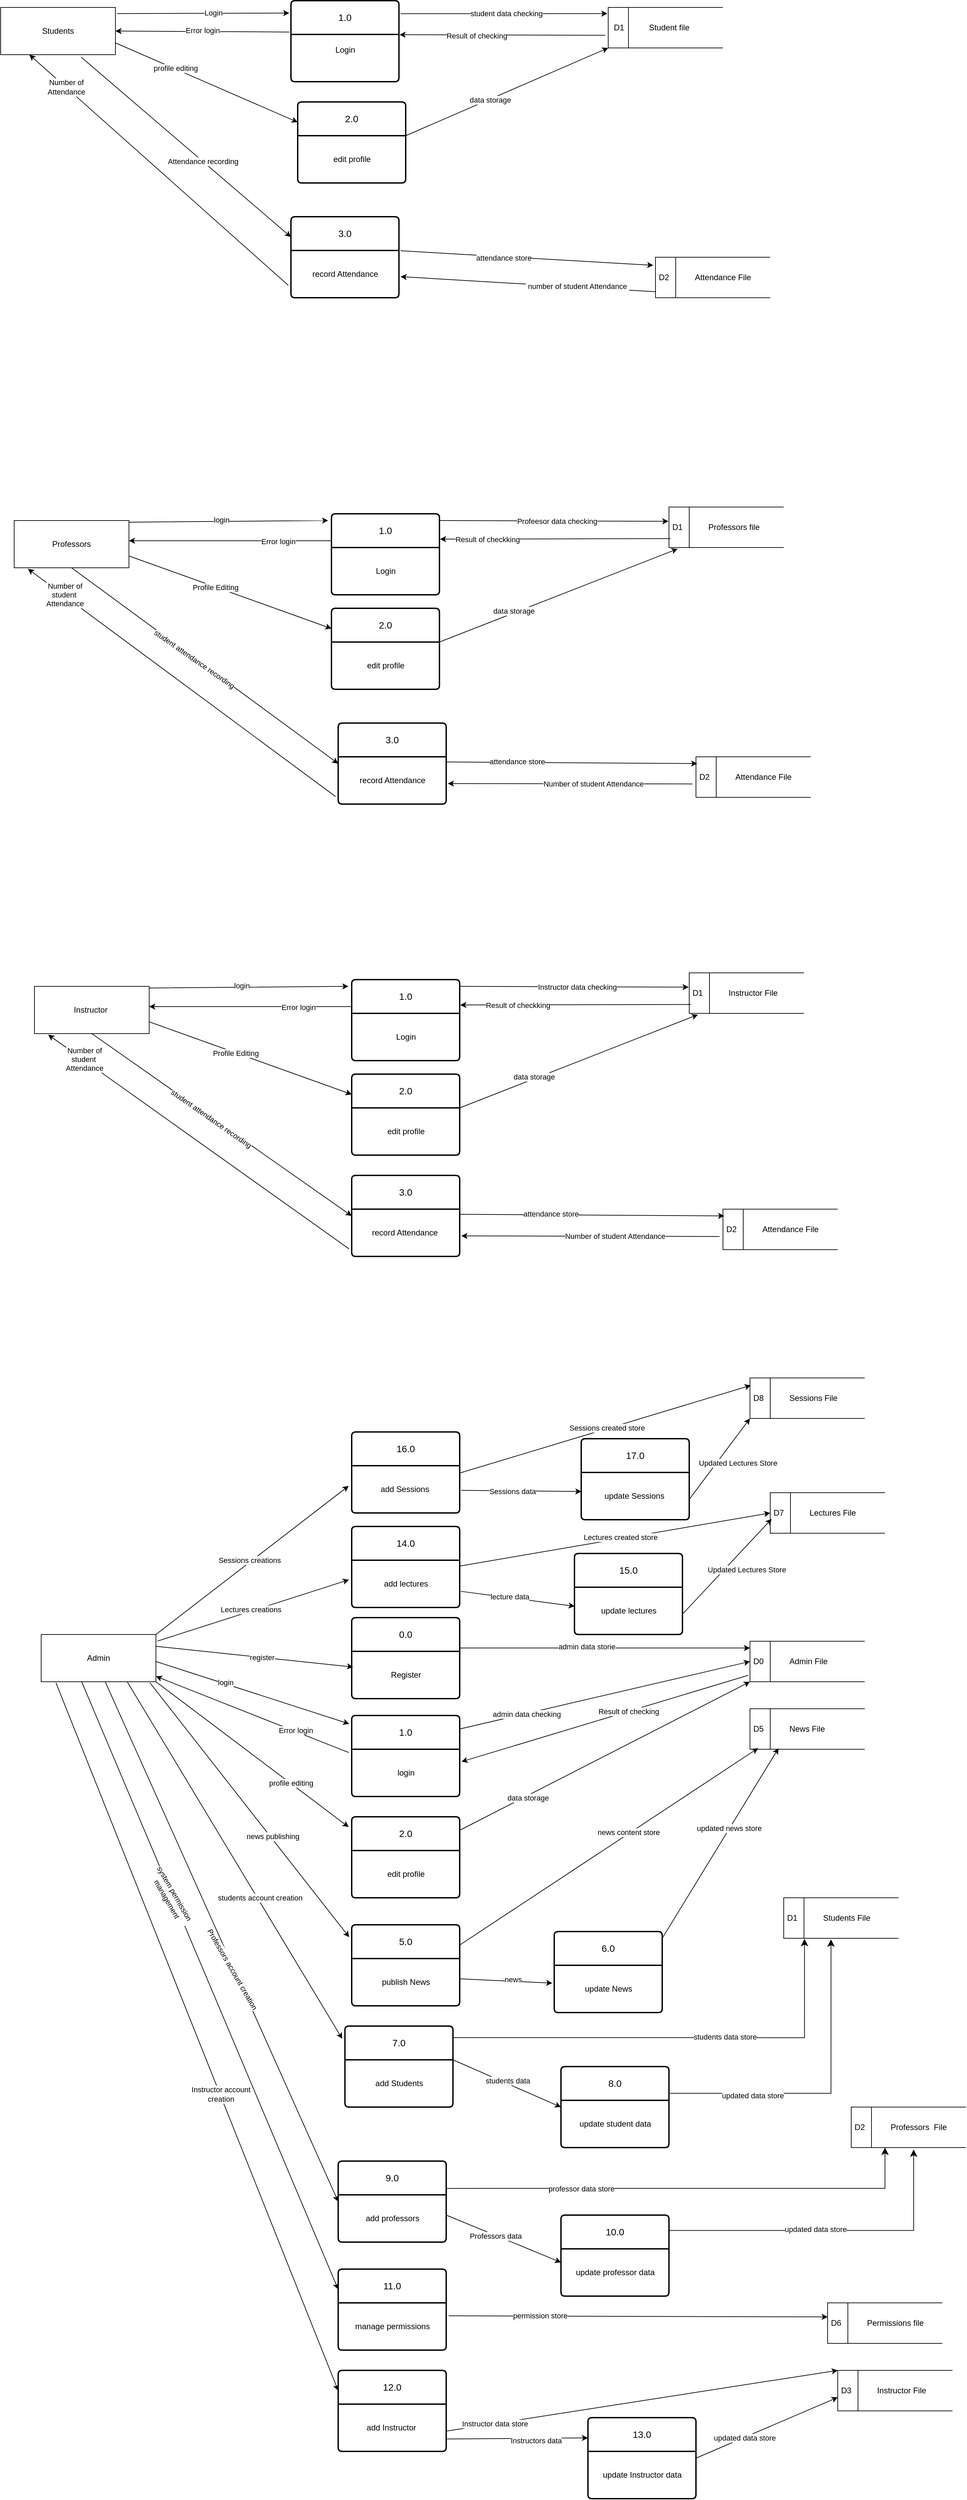 <mxfile version="23.1.2" type="device">
  <diagram name="Page-1" id="XpmjRTrhNQovT9HdLlHg">
    <mxGraphModel dx="1323" dy="47" grid="1" gridSize="10" guides="1" tooltips="1" connect="1" arrows="1" fold="1" page="1" pageScale="1" pageWidth="850" pageHeight="1100" math="0" shadow="0">
      <root>
        <mxCell id="0" />
        <mxCell id="1" parent="0" />
        <mxCell id="Ph6uHd_Ir0pkkBTeYXm5-1" value="&amp;nbsp;D1&amp;nbsp; &amp;nbsp; &amp;nbsp; &amp;nbsp; &amp;nbsp; &amp;nbsp;Student file" style="html=1;dashed=0;whiteSpace=wrap;shape=mxgraph.dfd.dataStoreID;align=left;spacingLeft=3;points=[[0,0],[0.5,0],[1,0],[0,0.5],[1,0.5],[0,1],[0.5,1],[1,1]];" vertex="1" parent="1">
          <mxGeometry x="1830" y="1260" width="170" height="60" as="geometry" />
        </mxCell>
        <mxCell id="Ph6uHd_Ir0pkkBTeYXm5-2" value="1.0" style="swimlane;childLayout=stackLayout;horizontal=1;startSize=50;horizontalStack=0;rounded=1;fontSize=14;fontStyle=0;strokeWidth=2;resizeParent=0;resizeLast=1;shadow=0;dashed=0;align=center;arcSize=4;whiteSpace=wrap;html=1;" vertex="1" parent="1">
          <mxGeometry x="1360" y="1250" width="160" height="120" as="geometry" />
        </mxCell>
        <mxCell id="Ph6uHd_Ir0pkkBTeYXm5-3" value="Students" style="whiteSpace=wrap;html=1;align=center;" vertex="1" parent="1">
          <mxGeometry x="930" y="1260" width="170" height="70" as="geometry" />
        </mxCell>
        <mxCell id="Ph6uHd_Ir0pkkBTeYXm5-4" value="Login" style="text;html=1;align=center;verticalAlign=middle;resizable=0;points=[];autosize=1;strokeColor=none;fillColor=none;" vertex="1" parent="1">
          <mxGeometry x="1415" y="1308" width="50" height="30" as="geometry" />
        </mxCell>
        <mxCell id="Ph6uHd_Ir0pkkBTeYXm5-5" value="2.0" style="swimlane;childLayout=stackLayout;horizontal=1;startSize=50;horizontalStack=0;rounded=1;fontSize=14;fontStyle=0;strokeWidth=2;resizeParent=0;resizeLast=1;shadow=0;dashed=0;align=center;arcSize=4;whiteSpace=wrap;html=1;" vertex="1" parent="1">
          <mxGeometry x="1370" y="1400" width="160" height="120" as="geometry" />
        </mxCell>
        <mxCell id="Ph6uHd_Ir0pkkBTeYXm5-6" value="edit profile" style="text;html=1;align=center;verticalAlign=middle;resizable=0;points=[];autosize=1;strokeColor=none;fillColor=none;" vertex="1" parent="Ph6uHd_Ir0pkkBTeYXm5-5">
          <mxGeometry y="50" width="160" height="70" as="geometry" />
        </mxCell>
        <mxCell id="Ph6uHd_Ir0pkkBTeYXm5-7" value="3.0" style="swimlane;childLayout=stackLayout;horizontal=1;startSize=50;horizontalStack=0;rounded=1;fontSize=14;fontStyle=0;strokeWidth=2;resizeParent=0;resizeLast=1;shadow=0;dashed=0;align=center;arcSize=4;whiteSpace=wrap;html=1;" vertex="1" parent="1">
          <mxGeometry x="1360" y="1570" width="160" height="120" as="geometry" />
        </mxCell>
        <mxCell id="Ph6uHd_Ir0pkkBTeYXm5-8" value="record Attendance" style="text;html=1;align=center;verticalAlign=middle;resizable=0;points=[];autosize=1;strokeColor=none;fillColor=none;" vertex="1" parent="Ph6uHd_Ir0pkkBTeYXm5-7">
          <mxGeometry y="50" width="160" height="70" as="geometry" />
        </mxCell>
        <mxCell id="Ph6uHd_Ir0pkkBTeYXm5-9" value="D2&lt;span style=&quot;white-space: pre;&quot;&gt;&#x9;&lt;/span&gt;&lt;span style=&quot;white-space: pre;&quot;&gt;&#x9;&lt;/span&gt;Attendance&amp;nbsp;File" style="html=1;dashed=0;whiteSpace=wrap;shape=mxgraph.dfd.dataStoreID;align=left;spacingLeft=3;points=[[0,0],[0.5,0],[1,0],[0,0.5],[1,0.5],[0,1],[0.5,1],[1,1]];" vertex="1" parent="1">
          <mxGeometry x="1900" y="1630" width="170" height="60" as="geometry" />
        </mxCell>
        <mxCell id="Ph6uHd_Ir0pkkBTeYXm5-10" value="" style="endArrow=classic;html=1;rounded=0;exitX=1.014;exitY=0.131;exitDx=0;exitDy=0;exitPerimeter=0;entryX=-0.015;entryY=0.153;entryDx=0;entryDy=0;entryPerimeter=0;" edge="1" parent="1" source="Ph6uHd_Ir0pkkBTeYXm5-3" target="Ph6uHd_Ir0pkkBTeYXm5-2">
          <mxGeometry width="50" height="50" relative="1" as="geometry">
            <mxPoint x="1310" y="1315" as="sourcePoint" />
            <mxPoint x="1360" y="1265" as="targetPoint" />
          </mxGeometry>
        </mxCell>
        <mxCell id="Ph6uHd_Ir0pkkBTeYXm5-11" value="Login" style="edgeLabel;html=1;align=center;verticalAlign=middle;resizable=0;points=[];" vertex="1" connectable="0" parent="Ph6uHd_Ir0pkkBTeYXm5-10">
          <mxGeometry x="0.115" y="1" relative="1" as="geometry">
            <mxPoint as="offset" />
          </mxGeometry>
        </mxCell>
        <mxCell id="Ph6uHd_Ir0pkkBTeYXm5-12" value="" style="endArrow=classic;html=1;rounded=0;entryX=1;entryY=0.5;entryDx=0;entryDy=0;exitX=-0.015;exitY=0.387;exitDx=0;exitDy=0;exitPerimeter=0;" edge="1" parent="1" source="Ph6uHd_Ir0pkkBTeYXm5-2" target="Ph6uHd_Ir0pkkBTeYXm5-3">
          <mxGeometry width="50" height="50" relative="1" as="geometry">
            <mxPoint x="1290" y="1430" as="sourcePoint" />
            <mxPoint x="1340" y="1380" as="targetPoint" />
          </mxGeometry>
        </mxCell>
        <mxCell id="Ph6uHd_Ir0pkkBTeYXm5-13" value="Error login" style="edgeLabel;html=1;align=center;verticalAlign=middle;resizable=0;points=[];" vertex="1" connectable="0" parent="Ph6uHd_Ir0pkkBTeYXm5-12">
          <mxGeometry x="0.002" y="-2" relative="1" as="geometry">
            <mxPoint as="offset" />
          </mxGeometry>
        </mxCell>
        <mxCell id="Ph6uHd_Ir0pkkBTeYXm5-14" value="" style="endArrow=classic;html=1;rounded=0;exitX=1.015;exitY=0.16;exitDx=0;exitDy=0;exitPerimeter=0;entryX=-0.007;entryY=0.153;entryDx=0;entryDy=0;entryPerimeter=0;" edge="1" parent="1" source="Ph6uHd_Ir0pkkBTeYXm5-2" target="Ph6uHd_Ir0pkkBTeYXm5-1">
          <mxGeometry width="50" height="50" relative="1" as="geometry">
            <mxPoint x="1780" y="1320" as="sourcePoint" />
            <mxPoint x="1800" y="1270" as="targetPoint" />
          </mxGeometry>
        </mxCell>
        <mxCell id="Ph6uHd_Ir0pkkBTeYXm5-15" value="student data checking" style="edgeLabel;html=1;align=center;verticalAlign=middle;resizable=0;points=[];" vertex="1" connectable="0" parent="Ph6uHd_Ir0pkkBTeYXm5-14">
          <mxGeometry x="0.022" relative="1" as="geometry">
            <mxPoint as="offset" />
          </mxGeometry>
        </mxCell>
        <mxCell id="Ph6uHd_Ir0pkkBTeYXm5-16" value="" style="endArrow=classic;html=1;rounded=0;exitX=-0.026;exitY=0.687;exitDx=0;exitDy=0;exitPerimeter=0;entryX=1.005;entryY=0.42;entryDx=0;entryDy=0;entryPerimeter=0;" edge="1" parent="1" source="Ph6uHd_Ir0pkkBTeYXm5-1" target="Ph6uHd_Ir0pkkBTeYXm5-2">
          <mxGeometry width="50" height="50" relative="1" as="geometry">
            <mxPoint x="1500" y="1410" as="sourcePoint" />
            <mxPoint x="1540" y="1300" as="targetPoint" />
          </mxGeometry>
        </mxCell>
        <mxCell id="Ph6uHd_Ir0pkkBTeYXm5-17" value="Result of checking" style="edgeLabel;html=1;align=center;verticalAlign=middle;resizable=0;points=[];" vertex="1" connectable="0" parent="Ph6uHd_Ir0pkkBTeYXm5-16">
          <mxGeometry x="0.575" y="1" relative="1" as="geometry">
            <mxPoint x="49" as="offset" />
          </mxGeometry>
        </mxCell>
        <mxCell id="Ph6uHd_Ir0pkkBTeYXm5-18" value="" style="endArrow=classic;html=1;rounded=0;entryX=0;entryY=1;entryDx=0;entryDy=0;" edge="1" parent="1" target="Ph6uHd_Ir0pkkBTeYXm5-1">
          <mxGeometry width="50" height="50" relative="1" as="geometry">
            <mxPoint x="1530" y="1450" as="sourcePoint" />
            <mxPoint x="1580" y="1400" as="targetPoint" />
          </mxGeometry>
        </mxCell>
        <mxCell id="Ph6uHd_Ir0pkkBTeYXm5-19" value="data storage" style="edgeLabel;html=1;align=center;verticalAlign=middle;resizable=0;points=[];" vertex="1" connectable="0" parent="Ph6uHd_Ir0pkkBTeYXm5-18">
          <mxGeometry x="-0.171" y="-1" relative="1" as="geometry">
            <mxPoint as="offset" />
          </mxGeometry>
        </mxCell>
        <mxCell id="Ph6uHd_Ir0pkkBTeYXm5-20" value="" style="endArrow=classic;html=1;rounded=0;entryX=0;entryY=0.25;entryDx=0;entryDy=0;exitX=1;exitY=0.75;exitDx=0;exitDy=0;" edge="1" parent="1" source="Ph6uHd_Ir0pkkBTeYXm5-3" target="Ph6uHd_Ir0pkkBTeYXm5-5">
          <mxGeometry width="50" height="50" relative="1" as="geometry">
            <mxPoint x="1140" y="1420" as="sourcePoint" />
            <mxPoint x="1190" y="1370" as="targetPoint" />
          </mxGeometry>
        </mxCell>
        <mxCell id="Ph6uHd_Ir0pkkBTeYXm5-21" value="profile editing" style="edgeLabel;html=1;align=center;verticalAlign=middle;resizable=0;points=[];" vertex="1" connectable="0" parent="Ph6uHd_Ir0pkkBTeYXm5-20">
          <mxGeometry x="-0.346" y="1" relative="1" as="geometry">
            <mxPoint as="offset" />
          </mxGeometry>
        </mxCell>
        <mxCell id="Ph6uHd_Ir0pkkBTeYXm5-22" value="" style="endArrow=classic;html=1;rounded=0;exitX=0.704;exitY=1.057;exitDx=0;exitDy=0;exitPerimeter=0;entryX=0;entryY=0.25;entryDx=0;entryDy=0;" edge="1" parent="1" source="Ph6uHd_Ir0pkkBTeYXm5-3" target="Ph6uHd_Ir0pkkBTeYXm5-7">
          <mxGeometry width="50" height="50" relative="1" as="geometry">
            <mxPoint x="1250" y="1640" as="sourcePoint" />
            <mxPoint x="1300" y="1590" as="targetPoint" />
          </mxGeometry>
        </mxCell>
        <mxCell id="Ph6uHd_Ir0pkkBTeYXm5-23" value="Attendance recording&amp;nbsp;" style="edgeLabel;html=1;align=center;verticalAlign=middle;resizable=0;points=[];" vertex="1" connectable="0" parent="Ph6uHd_Ir0pkkBTeYXm5-22">
          <mxGeometry x="0.159" y="1" relative="1" as="geometry">
            <mxPoint as="offset" />
          </mxGeometry>
        </mxCell>
        <mxCell id="Ph6uHd_Ir0pkkBTeYXm5-24" value="" style="endArrow=classic;html=1;rounded=0;entryX=0.25;entryY=1;entryDx=0;entryDy=0;exitX=-0.025;exitY=0.737;exitDx=0;exitDy=0;exitPerimeter=0;" edge="1" parent="1" source="Ph6uHd_Ir0pkkBTeYXm5-8" target="Ph6uHd_Ir0pkkBTeYXm5-3">
          <mxGeometry width="50" height="50" relative="1" as="geometry">
            <mxPoint x="1240" y="1770" as="sourcePoint" />
            <mxPoint x="1290" y="1720" as="targetPoint" />
          </mxGeometry>
        </mxCell>
        <mxCell id="Ph6uHd_Ir0pkkBTeYXm5-25" value="Number of&lt;br&gt;Attendance" style="edgeLabel;html=1;align=center;verticalAlign=middle;resizable=0;points=[];" vertex="1" connectable="0" parent="Ph6uHd_Ir0pkkBTeYXm5-24">
          <mxGeometry x="0.72" relative="1" as="geometry">
            <mxPoint as="offset" />
          </mxGeometry>
        </mxCell>
        <mxCell id="Ph6uHd_Ir0pkkBTeYXm5-26" value="" style="endArrow=classic;html=1;rounded=0;exitX=1.015;exitY=0.006;exitDx=0;exitDy=0;exitPerimeter=0;entryX=-0.019;entryY=0.2;entryDx=0;entryDy=0;entryPerimeter=0;" edge="1" parent="1" source="Ph6uHd_Ir0pkkBTeYXm5-8" target="Ph6uHd_Ir0pkkBTeYXm5-9">
          <mxGeometry width="50" height="50" relative="1" as="geometry">
            <mxPoint x="1540" y="1750" as="sourcePoint" />
            <mxPoint x="1910" y="1760" as="targetPoint" />
          </mxGeometry>
        </mxCell>
        <mxCell id="Ph6uHd_Ir0pkkBTeYXm5-27" value="attendance store" style="edgeLabel;html=1;align=center;verticalAlign=middle;resizable=0;points=[];" vertex="1" connectable="0" parent="Ph6uHd_Ir0pkkBTeYXm5-26">
          <mxGeometry x="-0.184" y="-2" relative="1" as="geometry">
            <mxPoint as="offset" />
          </mxGeometry>
        </mxCell>
        <mxCell id="Ph6uHd_Ir0pkkBTeYXm5-28" value="" style="endArrow=classic;html=1;rounded=0;entryX=1.015;entryY=0.554;entryDx=0;entryDy=0;entryPerimeter=0;exitX=0.005;exitY=0.853;exitDx=0;exitDy=0;exitPerimeter=0;" edge="1" parent="1" source="Ph6uHd_Ir0pkkBTeYXm5-9" target="Ph6uHd_Ir0pkkBTeYXm5-8">
          <mxGeometry width="50" height="50" relative="1" as="geometry">
            <mxPoint x="1820" y="1860" as="sourcePoint" />
            <mxPoint x="1870" y="1810" as="targetPoint" />
          </mxGeometry>
        </mxCell>
        <mxCell id="Ph6uHd_Ir0pkkBTeYXm5-29" value="&amp;nbsp;number of student Attendance&amp;nbsp;" style="edgeLabel;html=1;align=center;verticalAlign=middle;resizable=0;points=[];" vertex="1" connectable="0" parent="Ph6uHd_Ir0pkkBTeYXm5-28">
          <mxGeometry x="-0.382" y="2" relative="1" as="geometry">
            <mxPoint y="-4" as="offset" />
          </mxGeometry>
        </mxCell>
        <mxCell id="Ph6uHd_Ir0pkkBTeYXm5-30" value="D1&lt;span style=&quot;white-space: pre;&quot;&gt;&#x9;&lt;/span&gt;&lt;span style=&quot;white-space: pre;&quot;&gt;&#x9;&lt;/span&gt;Professors file" style="html=1;dashed=0;whiteSpace=wrap;shape=mxgraph.dfd.dataStoreID;align=left;spacingLeft=3;points=[[0,0],[0.5,0],[1,0],[0,0.5],[1,0.5],[0,1],[0.5,1],[1,1]];" vertex="1" parent="1">
          <mxGeometry x="1920" y="2000" width="170" height="60" as="geometry" />
        </mxCell>
        <mxCell id="Ph6uHd_Ir0pkkBTeYXm5-31" value="1.0" style="swimlane;childLayout=stackLayout;horizontal=1;startSize=50;horizontalStack=0;rounded=1;fontSize=14;fontStyle=0;strokeWidth=2;resizeParent=0;resizeLast=1;shadow=0;dashed=0;align=center;arcSize=4;whiteSpace=wrap;html=1;" vertex="1" parent="1">
          <mxGeometry x="1420" y="2010" width="160" height="120" as="geometry" />
        </mxCell>
        <mxCell id="Ph6uHd_Ir0pkkBTeYXm5-32" value="Login" style="text;html=1;align=center;verticalAlign=middle;resizable=0;points=[];autosize=1;strokeColor=none;fillColor=none;" vertex="1" parent="Ph6uHd_Ir0pkkBTeYXm5-31">
          <mxGeometry y="50" width="160" height="70" as="geometry" />
        </mxCell>
        <mxCell id="Ph6uHd_Ir0pkkBTeYXm5-33" value="2.0" style="swimlane;childLayout=stackLayout;horizontal=1;startSize=50;horizontalStack=0;rounded=1;fontSize=14;fontStyle=0;strokeWidth=2;resizeParent=0;resizeLast=1;shadow=0;dashed=0;align=center;arcSize=4;whiteSpace=wrap;html=1;" vertex="1" parent="1">
          <mxGeometry x="1420" y="2150" width="160" height="120" as="geometry" />
        </mxCell>
        <mxCell id="Ph6uHd_Ir0pkkBTeYXm5-34" value="edit profile" style="text;html=1;align=center;verticalAlign=middle;resizable=0;points=[];autosize=1;strokeColor=none;fillColor=none;" vertex="1" parent="Ph6uHd_Ir0pkkBTeYXm5-33">
          <mxGeometry y="50" width="160" height="70" as="geometry" />
        </mxCell>
        <mxCell id="Ph6uHd_Ir0pkkBTeYXm5-35" value="3.0" style="swimlane;childLayout=stackLayout;horizontal=1;startSize=50;horizontalStack=0;rounded=1;fontSize=14;fontStyle=0;strokeWidth=2;resizeParent=0;resizeLast=1;shadow=0;dashed=0;align=center;arcSize=4;whiteSpace=wrap;html=1;" vertex="1" parent="1">
          <mxGeometry x="1430" y="2320" width="160" height="120" as="geometry" />
        </mxCell>
        <mxCell id="Ph6uHd_Ir0pkkBTeYXm5-36" value="record Attendance" style="text;html=1;align=center;verticalAlign=middle;resizable=0;points=[];autosize=1;strokeColor=none;fillColor=none;" vertex="1" parent="Ph6uHd_Ir0pkkBTeYXm5-35">
          <mxGeometry y="50" width="160" height="70" as="geometry" />
        </mxCell>
        <mxCell id="Ph6uHd_Ir0pkkBTeYXm5-37" value="Professors" style="whiteSpace=wrap;html=1;align=center;" vertex="1" parent="1">
          <mxGeometry x="950" y="2020" width="170" height="70" as="geometry" />
        </mxCell>
        <mxCell id="Ph6uHd_Ir0pkkBTeYXm5-38" value="" style="endArrow=classic;html=1;rounded=0;exitX=1.005;exitY=0.12;exitDx=0;exitDy=0;exitPerimeter=0;entryX=-0.025;entryY=0.133;entryDx=0;entryDy=0;entryPerimeter=0;" edge="1" parent="1">
          <mxGeometry width="50" height="50" relative="1" as="geometry">
            <mxPoint x="1120" y="2022.44" as="sourcePoint" />
            <mxPoint x="1415.15" y="2020" as="targetPoint" />
            <Array as="points">
              <mxPoint x="1409.15" y="2020.04" />
            </Array>
          </mxGeometry>
        </mxCell>
        <mxCell id="Ph6uHd_Ir0pkkBTeYXm5-39" value="login" style="edgeLabel;html=1;align=center;verticalAlign=middle;resizable=0;points=[];" vertex="1" connectable="0" parent="Ph6uHd_Ir0pkkBTeYXm5-38">
          <mxGeometry x="-0.07" y="3" relative="1" as="geometry">
            <mxPoint as="offset" />
          </mxGeometry>
        </mxCell>
        <mxCell id="Ph6uHd_Ir0pkkBTeYXm5-40" value="" style="endArrow=classic;html=1;rounded=0;entryX=1;entryY=0.25;entryDx=0;entryDy=0;" edge="1" parent="1">
          <mxGeometry width="50" height="50" relative="1" as="geometry">
            <mxPoint x="1420" y="2050" as="sourcePoint" />
            <mxPoint x="1120" y="2050" as="targetPoint" />
          </mxGeometry>
        </mxCell>
        <mxCell id="Ph6uHd_Ir0pkkBTeYXm5-41" value="Error login" style="edgeLabel;html=1;align=center;verticalAlign=middle;resizable=0;points=[];" vertex="1" connectable="0" parent="Ph6uHd_Ir0pkkBTeYXm5-40">
          <mxGeometry x="-0.473" y="1" relative="1" as="geometry">
            <mxPoint as="offset" />
          </mxGeometry>
        </mxCell>
        <mxCell id="Ph6uHd_Ir0pkkBTeYXm5-42" value="" style="endArrow=classic;html=1;rounded=0;exitX=1.015;exitY=0.16;exitDx=0;exitDy=0;exitPerimeter=0;entryX=-0.005;entryY=0.353;entryDx=0;entryDy=0;entryPerimeter=0;" edge="1" parent="1" target="Ph6uHd_Ir0pkkBTeYXm5-30">
          <mxGeometry width="50" height="50" relative="1" as="geometry">
            <mxPoint x="1580" y="2020" as="sourcePoint" />
            <mxPoint x="1887" y="2020" as="targetPoint" />
          </mxGeometry>
        </mxCell>
        <mxCell id="Ph6uHd_Ir0pkkBTeYXm5-43" value="Profeesor data checking" style="edgeLabel;html=1;align=center;verticalAlign=middle;resizable=0;points=[];" vertex="1" connectable="0" parent="Ph6uHd_Ir0pkkBTeYXm5-42">
          <mxGeometry x="0.022" relative="1" as="geometry">
            <mxPoint as="offset" />
          </mxGeometry>
        </mxCell>
        <mxCell id="Ph6uHd_Ir0pkkBTeYXm5-44" value="" style="endArrow=classic;html=1;rounded=0;entryX=1.005;entryY=0.313;entryDx=0;entryDy=0;entryPerimeter=0;exitX=0.014;exitY=0.78;exitDx=0;exitDy=0;exitPerimeter=0;" edge="1" parent="1" source="Ph6uHd_Ir0pkkBTeYXm5-30" target="Ph6uHd_Ir0pkkBTeYXm5-31">
          <mxGeometry width="50" height="50" relative="1" as="geometry">
            <mxPoint x="1910" y="2048" as="sourcePoint" />
            <mxPoint x="1780" y="2040" as="targetPoint" />
          </mxGeometry>
        </mxCell>
        <mxCell id="Ph6uHd_Ir0pkkBTeYXm5-45" value="Result of checkking" style="edgeLabel;html=1;align=center;verticalAlign=middle;resizable=0;points=[];" vertex="1" connectable="0" parent="Ph6uHd_Ir0pkkBTeYXm5-44">
          <mxGeometry x="0.592" relative="1" as="geometry">
            <mxPoint as="offset" />
          </mxGeometry>
        </mxCell>
        <mxCell id="Ph6uHd_Ir0pkkBTeYXm5-46" value="" style="endArrow=classic;html=1;rounded=0;exitX=1;exitY=0.75;exitDx=0;exitDy=0;entryX=0;entryY=0.25;entryDx=0;entryDy=0;" edge="1" parent="1" source="Ph6uHd_Ir0pkkBTeYXm5-37" target="Ph6uHd_Ir0pkkBTeYXm5-33">
          <mxGeometry width="50" height="50" relative="1" as="geometry">
            <mxPoint x="1170" y="2130" as="sourcePoint" />
            <mxPoint x="1220" y="2080" as="targetPoint" />
          </mxGeometry>
        </mxCell>
        <mxCell id="Ph6uHd_Ir0pkkBTeYXm5-47" value="Profile Editing" style="edgeLabel;html=1;align=center;verticalAlign=middle;resizable=0;points=[];" vertex="1" connectable="0" parent="Ph6uHd_Ir0pkkBTeYXm5-46">
          <mxGeometry x="-0.147" relative="1" as="geometry">
            <mxPoint as="offset" />
          </mxGeometry>
        </mxCell>
        <mxCell id="Ph6uHd_Ir0pkkBTeYXm5-48" value="" style="endArrow=classic;html=1;rounded=0;entryX=0.075;entryY=1.033;entryDx=0;entryDy=0;entryPerimeter=0;" edge="1" parent="1" target="Ph6uHd_Ir0pkkBTeYXm5-30">
          <mxGeometry width="50" height="50" relative="1" as="geometry">
            <mxPoint x="1580" y="2200" as="sourcePoint" />
            <mxPoint x="1630" y="2150" as="targetPoint" />
          </mxGeometry>
        </mxCell>
        <mxCell id="Ph6uHd_Ir0pkkBTeYXm5-49" value="data storage" style="edgeLabel;html=1;align=center;verticalAlign=middle;resizable=0;points=[];" vertex="1" connectable="0" parent="Ph6uHd_Ir0pkkBTeYXm5-48">
          <mxGeometry x="-0.369" y="3" relative="1" as="geometry">
            <mxPoint as="offset" />
          </mxGeometry>
        </mxCell>
        <mxCell id="Ph6uHd_Ir0pkkBTeYXm5-50" value="D2&lt;span style=&quot;white-space: pre;&quot;&gt;&#x9;&lt;/span&gt;&lt;span style=&quot;white-space: pre;&quot;&gt;&#x9;&lt;/span&gt;Attendance&amp;nbsp;File" style="html=1;dashed=0;whiteSpace=wrap;shape=mxgraph.dfd.dataStoreID;align=left;spacingLeft=3;points=[[0,0],[0.5,0],[1,0],[0,0.5],[1,0.5],[0,1],[0.5,1],[1,1]];" vertex="1" parent="1">
          <mxGeometry x="1960" y="2370" width="170" height="60" as="geometry" />
        </mxCell>
        <mxCell id="Ph6uHd_Ir0pkkBTeYXm5-51" value="" style="endArrow=classic;html=1;rounded=0;exitX=0.5;exitY=1;exitDx=0;exitDy=0;entryX=0;entryY=0.5;entryDx=0;entryDy=0;" edge="1" parent="1" source="Ph6uHd_Ir0pkkBTeYXm5-37" target="Ph6uHd_Ir0pkkBTeYXm5-35">
          <mxGeometry width="50" height="50" relative="1" as="geometry">
            <mxPoint x="1210" y="2430" as="sourcePoint" />
            <mxPoint x="1260" y="2380" as="targetPoint" />
          </mxGeometry>
        </mxCell>
        <mxCell id="Ph6uHd_Ir0pkkBTeYXm5-52" value="student attendance recording" style="edgeLabel;html=1;align=center;verticalAlign=middle;resizable=0;points=[];rotation=35;" vertex="1" connectable="0" parent="Ph6uHd_Ir0pkkBTeYXm5-51">
          <mxGeometry x="-0.077" y="-1" relative="1" as="geometry">
            <mxPoint as="offset" />
          </mxGeometry>
        </mxCell>
        <mxCell id="Ph6uHd_Ir0pkkBTeYXm5-53" value="" style="endArrow=classic;html=1;rounded=0;entryX=0.011;entryY=0.167;entryDx=0;entryDy=0;entryPerimeter=0;exitX=1;exitY=0.109;exitDx=0;exitDy=0;exitPerimeter=0;" edge="1" parent="1" source="Ph6uHd_Ir0pkkBTeYXm5-36" target="Ph6uHd_Ir0pkkBTeYXm5-50">
          <mxGeometry width="50" height="50" relative="1" as="geometry">
            <mxPoint x="1590" y="2490" as="sourcePoint" />
            <mxPoint x="1950" y="2490" as="targetPoint" />
          </mxGeometry>
        </mxCell>
        <mxCell id="Ph6uHd_Ir0pkkBTeYXm5-54" value="attendance store" style="edgeLabel;html=1;align=center;verticalAlign=middle;resizable=0;points=[];" vertex="1" connectable="0" parent="Ph6uHd_Ir0pkkBTeYXm5-53">
          <mxGeometry x="-0.645" y="4" relative="1" as="geometry">
            <mxPoint x="39" y="3" as="offset" />
          </mxGeometry>
        </mxCell>
        <mxCell id="Ph6uHd_Ir0pkkBTeYXm5-55" value="" style="endArrow=classic;html=1;rounded=0;entryX=1.015;entryY=0.566;entryDx=0;entryDy=0;entryPerimeter=0;exitX=-0.03;exitY=0.67;exitDx=0;exitDy=0;exitPerimeter=0;" edge="1" parent="1" source="Ph6uHd_Ir0pkkBTeYXm5-50" target="Ph6uHd_Ir0pkkBTeYXm5-36">
          <mxGeometry width="50" height="50" relative="1" as="geometry">
            <mxPoint x="1950" y="2520" as="sourcePoint" />
            <mxPoint x="1850" y="2510" as="targetPoint" />
          </mxGeometry>
        </mxCell>
        <mxCell id="Ph6uHd_Ir0pkkBTeYXm5-56" value="Number of student Attendance" style="edgeLabel;html=1;align=center;verticalAlign=middle;resizable=0;points=[];" vertex="1" connectable="0" parent="Ph6uHd_Ir0pkkBTeYXm5-55">
          <mxGeometry x="-0.189" relative="1" as="geometry">
            <mxPoint as="offset" />
          </mxGeometry>
        </mxCell>
        <mxCell id="Ph6uHd_Ir0pkkBTeYXm5-57" value="" style="endArrow=classic;html=1;rounded=0;entryX=0.12;entryY=1.023;entryDx=0;entryDy=0;entryPerimeter=0;exitX=-0.025;exitY=0.84;exitDx=0;exitDy=0;exitPerimeter=0;" edge="1" parent="1" source="Ph6uHd_Ir0pkkBTeYXm5-36" target="Ph6uHd_Ir0pkkBTeYXm5-37">
          <mxGeometry width="50" height="50" relative="1" as="geometry">
            <mxPoint x="1230" y="2520" as="sourcePoint" />
            <mxPoint x="1280" y="2470" as="targetPoint" />
          </mxGeometry>
        </mxCell>
        <mxCell id="Ph6uHd_Ir0pkkBTeYXm5-58" value="Number of&lt;br&gt;student&amp;nbsp;&lt;br&gt;Attendance" style="edgeLabel;html=1;align=center;verticalAlign=middle;resizable=0;points=[];" vertex="1" connectable="0" parent="Ph6uHd_Ir0pkkBTeYXm5-57">
          <mxGeometry x="0.763" y="-2" relative="1" as="geometry">
            <mxPoint x="-1" as="offset" />
          </mxGeometry>
        </mxCell>
        <mxCell id="Ph6uHd_Ir0pkkBTeYXm5-59" value="D1&lt;span style=&quot;white-space: pre;&quot;&gt;&#x9;&lt;/span&gt;&lt;span style=&quot;white-space: pre;&quot;&gt;&#x9;&lt;/span&gt;Instructor&amp;nbsp;File" style="html=1;dashed=0;whiteSpace=wrap;shape=mxgraph.dfd.dataStoreID;align=left;spacingLeft=3;points=[[0,0],[0.5,0],[1,0],[0,0.5],[1,0.5],[0,1],[0.5,1],[1,1]];" vertex="1" parent="1">
          <mxGeometry x="1950" y="2690" width="170" height="60" as="geometry" />
        </mxCell>
        <mxCell id="Ph6uHd_Ir0pkkBTeYXm5-60" value="1.0" style="swimlane;childLayout=stackLayout;horizontal=1;startSize=50;horizontalStack=0;rounded=1;fontSize=14;fontStyle=0;strokeWidth=2;resizeParent=0;resizeLast=1;shadow=0;dashed=0;align=center;arcSize=4;whiteSpace=wrap;html=1;" vertex="1" parent="1">
          <mxGeometry x="1450" y="2700" width="160" height="120" as="geometry" />
        </mxCell>
        <mxCell id="Ph6uHd_Ir0pkkBTeYXm5-61" value="Login" style="text;html=1;align=center;verticalAlign=middle;resizable=0;points=[];autosize=1;strokeColor=none;fillColor=none;" vertex="1" parent="Ph6uHd_Ir0pkkBTeYXm5-60">
          <mxGeometry y="50" width="160" height="70" as="geometry" />
        </mxCell>
        <mxCell id="Ph6uHd_Ir0pkkBTeYXm5-62" value="2.0" style="swimlane;childLayout=stackLayout;horizontal=1;startSize=50;horizontalStack=0;rounded=1;fontSize=14;fontStyle=0;strokeWidth=2;resizeParent=0;resizeLast=1;shadow=0;dashed=0;align=center;arcSize=4;whiteSpace=wrap;html=1;" vertex="1" parent="1">
          <mxGeometry x="1450" y="2840" width="160" height="120" as="geometry" />
        </mxCell>
        <mxCell id="Ph6uHd_Ir0pkkBTeYXm5-63" value="edit profile" style="text;html=1;align=center;verticalAlign=middle;resizable=0;points=[];autosize=1;strokeColor=none;fillColor=none;" vertex="1" parent="Ph6uHd_Ir0pkkBTeYXm5-62">
          <mxGeometry y="50" width="160" height="70" as="geometry" />
        </mxCell>
        <mxCell id="Ph6uHd_Ir0pkkBTeYXm5-64" value="3.0" style="swimlane;childLayout=stackLayout;horizontal=1;startSize=50;horizontalStack=0;rounded=1;fontSize=14;fontStyle=0;strokeWidth=2;resizeParent=0;resizeLast=1;shadow=0;dashed=0;align=center;arcSize=4;whiteSpace=wrap;html=1;" vertex="1" parent="1">
          <mxGeometry x="1450" y="2990" width="160" height="120" as="geometry" />
        </mxCell>
        <mxCell id="Ph6uHd_Ir0pkkBTeYXm5-65" value="record Attendance&amp;nbsp;" style="text;html=1;align=center;verticalAlign=middle;resizable=0;points=[];autosize=1;strokeColor=none;fillColor=none;" vertex="1" parent="Ph6uHd_Ir0pkkBTeYXm5-64">
          <mxGeometry y="50" width="160" height="70" as="geometry" />
        </mxCell>
        <mxCell id="Ph6uHd_Ir0pkkBTeYXm5-66" value="Instructor&amp;nbsp;" style="whiteSpace=wrap;html=1;align=center;" vertex="1" parent="1">
          <mxGeometry x="980" y="2710" width="170" height="70" as="geometry" />
        </mxCell>
        <mxCell id="Ph6uHd_Ir0pkkBTeYXm5-67" value="" style="endArrow=classic;html=1;rounded=0;exitX=1.005;exitY=0.12;exitDx=0;exitDy=0;exitPerimeter=0;entryX=-0.025;entryY=0.133;entryDx=0;entryDy=0;entryPerimeter=0;" edge="1" parent="1">
          <mxGeometry width="50" height="50" relative="1" as="geometry">
            <mxPoint x="1150" y="2712.44" as="sourcePoint" />
            <mxPoint x="1445.15" y="2710" as="targetPoint" />
            <Array as="points">
              <mxPoint x="1439.15" y="2710.04" />
            </Array>
          </mxGeometry>
        </mxCell>
        <mxCell id="Ph6uHd_Ir0pkkBTeYXm5-68" value="login" style="edgeLabel;html=1;align=center;verticalAlign=middle;resizable=0;points=[];" vertex="1" connectable="0" parent="Ph6uHd_Ir0pkkBTeYXm5-67">
          <mxGeometry x="-0.07" y="3" relative="1" as="geometry">
            <mxPoint as="offset" />
          </mxGeometry>
        </mxCell>
        <mxCell id="Ph6uHd_Ir0pkkBTeYXm5-69" value="" style="endArrow=classic;html=1;rounded=0;entryX=1;entryY=0.25;entryDx=0;entryDy=0;" edge="1" parent="1">
          <mxGeometry width="50" height="50" relative="1" as="geometry">
            <mxPoint x="1450" y="2740" as="sourcePoint" />
            <mxPoint x="1150" y="2740" as="targetPoint" />
          </mxGeometry>
        </mxCell>
        <mxCell id="Ph6uHd_Ir0pkkBTeYXm5-70" value="Error login" style="edgeLabel;html=1;align=center;verticalAlign=middle;resizable=0;points=[];" vertex="1" connectable="0" parent="Ph6uHd_Ir0pkkBTeYXm5-69">
          <mxGeometry x="-0.473" y="1" relative="1" as="geometry">
            <mxPoint as="offset" />
          </mxGeometry>
        </mxCell>
        <mxCell id="Ph6uHd_Ir0pkkBTeYXm5-71" value="" style="endArrow=classic;html=1;rounded=0;exitX=1.015;exitY=0.16;exitDx=0;exitDy=0;exitPerimeter=0;entryX=-0.005;entryY=0.353;entryDx=0;entryDy=0;entryPerimeter=0;" edge="1" parent="1" target="Ph6uHd_Ir0pkkBTeYXm5-59">
          <mxGeometry width="50" height="50" relative="1" as="geometry">
            <mxPoint x="1610" y="2710" as="sourcePoint" />
            <mxPoint x="1917" y="2710" as="targetPoint" />
          </mxGeometry>
        </mxCell>
        <mxCell id="Ph6uHd_Ir0pkkBTeYXm5-72" value="Instructor data checking" style="edgeLabel;html=1;align=center;verticalAlign=middle;resizable=0;points=[];" vertex="1" connectable="0" parent="Ph6uHd_Ir0pkkBTeYXm5-71">
          <mxGeometry x="0.022" relative="1" as="geometry">
            <mxPoint as="offset" />
          </mxGeometry>
        </mxCell>
        <mxCell id="Ph6uHd_Ir0pkkBTeYXm5-73" value="" style="endArrow=classic;html=1;rounded=0;entryX=1.005;entryY=0.313;entryDx=0;entryDy=0;entryPerimeter=0;exitX=0.014;exitY=0.78;exitDx=0;exitDy=0;exitPerimeter=0;" edge="1" parent="1" source="Ph6uHd_Ir0pkkBTeYXm5-59" target="Ph6uHd_Ir0pkkBTeYXm5-60">
          <mxGeometry width="50" height="50" relative="1" as="geometry">
            <mxPoint x="1940" y="2738" as="sourcePoint" />
            <mxPoint x="1810" y="2730" as="targetPoint" />
          </mxGeometry>
        </mxCell>
        <mxCell id="Ph6uHd_Ir0pkkBTeYXm5-74" value="Result of checkking" style="edgeLabel;html=1;align=center;verticalAlign=middle;resizable=0;points=[];" vertex="1" connectable="0" parent="Ph6uHd_Ir0pkkBTeYXm5-73">
          <mxGeometry x="0.592" relative="1" as="geometry">
            <mxPoint x="15" as="offset" />
          </mxGeometry>
        </mxCell>
        <mxCell id="Ph6uHd_Ir0pkkBTeYXm5-75" value="" style="endArrow=classic;html=1;rounded=0;exitX=1;exitY=0.75;exitDx=0;exitDy=0;entryX=0;entryY=0.25;entryDx=0;entryDy=0;" edge="1" parent="1" source="Ph6uHd_Ir0pkkBTeYXm5-66" target="Ph6uHd_Ir0pkkBTeYXm5-62">
          <mxGeometry width="50" height="50" relative="1" as="geometry">
            <mxPoint x="1200" y="2820" as="sourcePoint" />
            <mxPoint x="1250" y="2770" as="targetPoint" />
          </mxGeometry>
        </mxCell>
        <mxCell id="Ph6uHd_Ir0pkkBTeYXm5-76" value="Profile Editing" style="edgeLabel;html=1;align=center;verticalAlign=middle;resizable=0;points=[];" vertex="1" connectable="0" parent="Ph6uHd_Ir0pkkBTeYXm5-75">
          <mxGeometry x="-0.147" relative="1" as="geometry">
            <mxPoint as="offset" />
          </mxGeometry>
        </mxCell>
        <mxCell id="Ph6uHd_Ir0pkkBTeYXm5-77" value="" style="endArrow=classic;html=1;rounded=0;entryX=0.075;entryY=1.033;entryDx=0;entryDy=0;entryPerimeter=0;" edge="1" parent="1" target="Ph6uHd_Ir0pkkBTeYXm5-59">
          <mxGeometry width="50" height="50" relative="1" as="geometry">
            <mxPoint x="1610" y="2890" as="sourcePoint" />
            <mxPoint x="1660" y="2840" as="targetPoint" />
          </mxGeometry>
        </mxCell>
        <mxCell id="Ph6uHd_Ir0pkkBTeYXm5-78" value="data storage" style="edgeLabel;html=1;align=center;verticalAlign=middle;resizable=0;points=[];" vertex="1" connectable="0" parent="Ph6uHd_Ir0pkkBTeYXm5-77">
          <mxGeometry x="-0.369" y="3" relative="1" as="geometry">
            <mxPoint as="offset" />
          </mxGeometry>
        </mxCell>
        <mxCell id="Ph6uHd_Ir0pkkBTeYXm5-79" value="D2&lt;span style=&quot;white-space: pre;&quot;&gt;&#x9;&lt;/span&gt;&lt;span style=&quot;white-space: pre;&quot;&gt;&#x9;&lt;/span&gt;Attendance&amp;nbsp;File" style="html=1;dashed=0;whiteSpace=wrap;shape=mxgraph.dfd.dataStoreID;align=left;spacingLeft=3;points=[[0,0],[0.5,0],[1,0],[0,0.5],[1,0.5],[0,1],[0.5,1],[1,1]];" vertex="1" parent="1">
          <mxGeometry x="2000" y="3040" width="170" height="60" as="geometry" />
        </mxCell>
        <mxCell id="Ph6uHd_Ir0pkkBTeYXm5-80" value="" style="endArrow=classic;html=1;rounded=0;exitX=0.5;exitY=1;exitDx=0;exitDy=0;entryX=0;entryY=0.5;entryDx=0;entryDy=0;" edge="1" parent="1" source="Ph6uHd_Ir0pkkBTeYXm5-66" target="Ph6uHd_Ir0pkkBTeYXm5-64">
          <mxGeometry width="50" height="50" relative="1" as="geometry">
            <mxPoint x="1240" y="3120" as="sourcePoint" />
            <mxPoint x="1290" y="3070" as="targetPoint" />
          </mxGeometry>
        </mxCell>
        <mxCell id="Ph6uHd_Ir0pkkBTeYXm5-81" value="student attendance recording" style="edgeLabel;html=1;align=center;verticalAlign=middle;resizable=0;points=[];rotation=35;" vertex="1" connectable="0" parent="Ph6uHd_Ir0pkkBTeYXm5-80">
          <mxGeometry x="-0.077" y="-1" relative="1" as="geometry">
            <mxPoint as="offset" />
          </mxGeometry>
        </mxCell>
        <mxCell id="Ph6uHd_Ir0pkkBTeYXm5-82" value="" style="endArrow=classic;html=1;rounded=0;entryX=0.011;entryY=0.167;entryDx=0;entryDy=0;entryPerimeter=0;exitX=1;exitY=0.109;exitDx=0;exitDy=0;exitPerimeter=0;" edge="1" parent="1" source="Ph6uHd_Ir0pkkBTeYXm5-65" target="Ph6uHd_Ir0pkkBTeYXm5-79">
          <mxGeometry width="50" height="50" relative="1" as="geometry">
            <mxPoint x="1620" y="3180" as="sourcePoint" />
            <mxPoint x="1980" y="3180" as="targetPoint" />
          </mxGeometry>
        </mxCell>
        <mxCell id="Ph6uHd_Ir0pkkBTeYXm5-83" value="attendance store" style="edgeLabel;html=1;align=center;verticalAlign=middle;resizable=0;points=[];" vertex="1" connectable="0" parent="Ph6uHd_Ir0pkkBTeYXm5-82">
          <mxGeometry x="-0.645" y="4" relative="1" as="geometry">
            <mxPoint x="65" y="3" as="offset" />
          </mxGeometry>
        </mxCell>
        <mxCell id="Ph6uHd_Ir0pkkBTeYXm5-84" value="" style="endArrow=classic;html=1;rounded=0;entryX=1.015;entryY=0.566;entryDx=0;entryDy=0;entryPerimeter=0;exitX=-0.03;exitY=0.674;exitDx=0;exitDy=0;exitPerimeter=0;" edge="1" parent="1" source="Ph6uHd_Ir0pkkBTeYXm5-79" target="Ph6uHd_Ir0pkkBTeYXm5-65">
          <mxGeometry width="50" height="50" relative="1" as="geometry">
            <mxPoint x="1980" y="3210" as="sourcePoint" />
            <mxPoint x="1880" y="3200" as="targetPoint" />
          </mxGeometry>
        </mxCell>
        <mxCell id="Ph6uHd_Ir0pkkBTeYXm5-85" value="Number of student Attendance" style="edgeLabel;html=1;align=center;verticalAlign=middle;resizable=0;points=[];" vertex="1" connectable="0" parent="Ph6uHd_Ir0pkkBTeYXm5-84">
          <mxGeometry x="-0.189" relative="1" as="geometry">
            <mxPoint as="offset" />
          </mxGeometry>
        </mxCell>
        <mxCell id="Ph6uHd_Ir0pkkBTeYXm5-86" value="" style="endArrow=classic;html=1;rounded=0;entryX=0.12;entryY=1.023;entryDx=0;entryDy=0;entryPerimeter=0;exitX=-0.025;exitY=0.84;exitDx=0;exitDy=0;exitPerimeter=0;" edge="1" parent="1" source="Ph6uHd_Ir0pkkBTeYXm5-65" target="Ph6uHd_Ir0pkkBTeYXm5-66">
          <mxGeometry width="50" height="50" relative="1" as="geometry">
            <mxPoint x="1260" y="3210" as="sourcePoint" />
            <mxPoint x="1310" y="3160" as="targetPoint" />
          </mxGeometry>
        </mxCell>
        <mxCell id="Ph6uHd_Ir0pkkBTeYXm5-87" value="Number of&lt;br&gt;student&amp;nbsp;&lt;br&gt;Attendance" style="edgeLabel;html=1;align=center;verticalAlign=middle;resizable=0;points=[];" vertex="1" connectable="0" parent="Ph6uHd_Ir0pkkBTeYXm5-86">
          <mxGeometry x="0.763" y="-2" relative="1" as="geometry">
            <mxPoint x="-1" as="offset" />
          </mxGeometry>
        </mxCell>
        <mxCell id="Ph6uHd_Ir0pkkBTeYXm5-88" value="D0&lt;span style=&quot;white-space: pre;&quot;&gt;&#x9;&lt;/span&gt;&lt;span style=&quot;white-space: pre;&quot;&gt;&#x9;&lt;/span&gt;Admin File" style="html=1;dashed=0;whiteSpace=wrap;shape=mxgraph.dfd.dataStoreID;align=left;spacingLeft=3;points=[[0,0],[0.5,0],[1,0],[0,0.5],[1,0.5],[0,1],[0.5,1],[1,1]];" vertex="1" parent="1">
          <mxGeometry x="2040" y="3680" width="170" height="60" as="geometry" />
        </mxCell>
        <mxCell id="Ph6uHd_Ir0pkkBTeYXm5-89" value="D5&lt;span style=&quot;white-space: pre;&quot;&gt;&#x9;&lt;span style=&quot;white-space: pre;&quot;&gt;&#x9;&lt;/span&gt;News File&lt;/span&gt;" style="html=1;dashed=0;whiteSpace=wrap;shape=mxgraph.dfd.dataStoreID;align=left;spacingLeft=3;points=[[0,0],[0.5,0],[1,0],[0,0.5],[1,0.5],[0,1],[0.5,1],[1,1]];" vertex="1" parent="1">
          <mxGeometry x="2040" y="3780" width="170" height="60" as="geometry" />
        </mxCell>
        <mxCell id="Ph6uHd_Ir0pkkBTeYXm5-90" value="D1&lt;span style=&quot;white-space: pre;&quot;&gt;&#x9;&lt;/span&gt;&lt;span style=&quot;white-space: pre;&quot;&gt;&#x9;&lt;/span&gt;Students File" style="html=1;dashed=0;whiteSpace=wrap;shape=mxgraph.dfd.dataStoreID;align=left;spacingLeft=3;points=[[0,0],[0.5,0],[1,0],[0,0.5],[1,0.5],[0,1],[0.5,1],[1,1]];" vertex="1" parent="1">
          <mxGeometry x="2090" y="4060" width="170" height="60" as="geometry" />
        </mxCell>
        <mxCell id="Ph6uHd_Ir0pkkBTeYXm5-91" value="D2&lt;span style=&quot;white-space: pre;&quot;&gt;&#x9;&lt;/span&gt;&lt;span style=&quot;white-space: pre;&quot;&gt;&#x9;&lt;/span&gt;Professors&amp;nbsp; File" style="html=1;dashed=0;whiteSpace=wrap;shape=mxgraph.dfd.dataStoreID;align=left;spacingLeft=3;points=[[0,0],[0.5,0],[1,0],[0,0.5],[1,0.5],[0,1],[0.5,1],[1,1]];" vertex="1" parent="1">
          <mxGeometry x="2190" y="4370" width="170" height="60" as="geometry" />
        </mxCell>
        <mxCell id="Ph6uHd_Ir0pkkBTeYXm5-92" value="D3&lt;span style=&quot;white-space: pre;&quot;&gt;&#x9;&lt;/span&gt;&lt;span style=&quot;white-space: pre;&quot;&gt;&#x9;&lt;/span&gt;Instructor&amp;nbsp;File" style="html=1;dashed=0;whiteSpace=wrap;shape=mxgraph.dfd.dataStoreID;align=left;spacingLeft=3;points=[[0,0],[0.5,0],[1,0],[0,0.5],[1,0.5],[0,1],[0.5,1],[1,1]];" vertex="1" parent="1">
          <mxGeometry x="2170" y="4760" width="170" height="60" as="geometry" />
        </mxCell>
        <mxCell id="Ph6uHd_Ir0pkkBTeYXm5-93" value="D6&lt;span style=&quot;white-space: pre;&quot;&gt;&#x9;&lt;/span&gt;&lt;span style=&quot;white-space: pre;&quot;&gt;&#x9;&lt;/span&gt;Permissions file" style="html=1;dashed=0;whiteSpace=wrap;shape=mxgraph.dfd.dataStoreID;align=left;spacingLeft=3;points=[[0,0],[0.5,0],[1,0],[0,0.5],[1,0.5],[0,1],[0.5,1],[1,1]];" vertex="1" parent="1">
          <mxGeometry x="2155" y="4660" width="170" height="60" as="geometry" />
        </mxCell>
        <mxCell id="Ph6uHd_Ir0pkkBTeYXm5-94" value="0.0" style="swimlane;childLayout=stackLayout;horizontal=1;startSize=50;horizontalStack=0;rounded=1;fontSize=14;fontStyle=0;strokeWidth=2;resizeParent=0;resizeLast=1;shadow=0;dashed=0;align=center;arcSize=4;whiteSpace=wrap;html=1;" vertex="1" parent="1">
          <mxGeometry x="1450" y="3645" width="160" height="120" as="geometry" />
        </mxCell>
        <mxCell id="Ph6uHd_Ir0pkkBTeYXm5-95" value="Register" style="text;html=1;align=center;verticalAlign=middle;resizable=0;points=[];autosize=1;strokeColor=none;fillColor=none;" vertex="1" parent="Ph6uHd_Ir0pkkBTeYXm5-94">
          <mxGeometry y="50" width="160" height="70" as="geometry" />
        </mxCell>
        <mxCell id="Ph6uHd_Ir0pkkBTeYXm5-96" value="1.0" style="swimlane;childLayout=stackLayout;horizontal=1;startSize=50;horizontalStack=0;rounded=1;fontSize=14;fontStyle=0;strokeWidth=2;resizeParent=0;resizeLast=1;shadow=0;dashed=0;align=center;arcSize=4;whiteSpace=wrap;html=1;" vertex="1" parent="1">
          <mxGeometry x="1450" y="3790" width="160" height="120" as="geometry" />
        </mxCell>
        <mxCell id="Ph6uHd_Ir0pkkBTeYXm5-97" value="login" style="text;html=1;align=center;verticalAlign=middle;resizable=0;points=[];autosize=1;strokeColor=none;fillColor=none;" vertex="1" parent="Ph6uHd_Ir0pkkBTeYXm5-96">
          <mxGeometry y="50" width="160" height="70" as="geometry" />
        </mxCell>
        <mxCell id="Ph6uHd_Ir0pkkBTeYXm5-98" value="9.0" style="swimlane;childLayout=stackLayout;horizontal=1;startSize=50;horizontalStack=0;rounded=1;fontSize=14;fontStyle=0;strokeWidth=2;resizeParent=0;resizeLast=1;shadow=0;dashed=0;align=center;arcSize=4;whiteSpace=wrap;html=1;" vertex="1" parent="1">
          <mxGeometry x="1430" y="4450" width="160" height="120" as="geometry" />
        </mxCell>
        <mxCell id="Ph6uHd_Ir0pkkBTeYXm5-99" value="add professors" style="text;html=1;align=center;verticalAlign=middle;resizable=0;points=[];autosize=1;strokeColor=none;fillColor=none;" vertex="1" parent="Ph6uHd_Ir0pkkBTeYXm5-98">
          <mxGeometry y="50" width="160" height="70" as="geometry" />
        </mxCell>
        <mxCell id="Ph6uHd_Ir0pkkBTeYXm5-100" value="7.0" style="swimlane;childLayout=stackLayout;horizontal=1;startSize=50;horizontalStack=0;rounded=1;fontSize=14;fontStyle=0;strokeWidth=2;resizeParent=0;resizeLast=1;shadow=0;dashed=0;align=center;arcSize=4;whiteSpace=wrap;html=1;" vertex="1" parent="1">
          <mxGeometry x="1440" y="4250" width="160" height="120" as="geometry" />
        </mxCell>
        <mxCell id="Ph6uHd_Ir0pkkBTeYXm5-101" value="add Students" style="text;html=1;align=center;verticalAlign=middle;resizable=0;points=[];autosize=1;strokeColor=none;fillColor=none;" vertex="1" parent="Ph6uHd_Ir0pkkBTeYXm5-100">
          <mxGeometry y="50" width="160" height="70" as="geometry" />
        </mxCell>
        <mxCell id="Ph6uHd_Ir0pkkBTeYXm5-102" value="6.0" style="swimlane;childLayout=stackLayout;horizontal=1;startSize=50;horizontalStack=0;rounded=1;fontSize=14;fontStyle=0;strokeWidth=2;resizeParent=0;resizeLast=1;shadow=0;dashed=0;align=center;arcSize=4;whiteSpace=wrap;html=1;" vertex="1" parent="1">
          <mxGeometry x="1750" y="4110" width="160" height="120" as="geometry" />
        </mxCell>
        <mxCell id="Ph6uHd_Ir0pkkBTeYXm5-103" value="update News" style="text;html=1;align=center;verticalAlign=middle;resizable=0;points=[];autosize=1;strokeColor=none;fillColor=none;" vertex="1" parent="Ph6uHd_Ir0pkkBTeYXm5-102">
          <mxGeometry y="50" width="160" height="70" as="geometry" />
        </mxCell>
        <mxCell id="Ph6uHd_Ir0pkkBTeYXm5-104" value="8.0" style="swimlane;childLayout=stackLayout;horizontal=1;startSize=50;horizontalStack=0;rounded=1;fontSize=14;fontStyle=0;strokeWidth=2;resizeParent=0;resizeLast=1;shadow=0;dashed=0;align=center;arcSize=4;whiteSpace=wrap;html=1;" vertex="1" parent="1">
          <mxGeometry x="1760" y="4310" width="160" height="120" as="geometry" />
        </mxCell>
        <mxCell id="Ph6uHd_Ir0pkkBTeYXm5-105" value="update student data" style="text;html=1;align=center;verticalAlign=middle;resizable=0;points=[];autosize=1;strokeColor=none;fillColor=none;" vertex="1" parent="Ph6uHd_Ir0pkkBTeYXm5-104">
          <mxGeometry y="50" width="160" height="70" as="geometry" />
        </mxCell>
        <mxCell id="Ph6uHd_Ir0pkkBTeYXm5-106" value="5.0" style="swimlane;childLayout=stackLayout;horizontal=1;startSize=50;horizontalStack=0;rounded=1;fontSize=14;fontStyle=0;strokeWidth=2;resizeParent=0;resizeLast=1;shadow=0;dashed=0;align=center;arcSize=4;whiteSpace=wrap;html=1;" vertex="1" parent="1">
          <mxGeometry x="1450" y="4100" width="160" height="120" as="geometry" />
        </mxCell>
        <mxCell id="Ph6uHd_Ir0pkkBTeYXm5-107" value="publish News" style="text;html=1;align=center;verticalAlign=middle;resizable=0;points=[];autosize=1;strokeColor=none;fillColor=none;" vertex="1" parent="Ph6uHd_Ir0pkkBTeYXm5-106">
          <mxGeometry y="50" width="160" height="70" as="geometry" />
        </mxCell>
        <mxCell id="Ph6uHd_Ir0pkkBTeYXm5-108" value="10.0" style="swimlane;childLayout=stackLayout;horizontal=1;startSize=50;horizontalStack=0;rounded=1;fontSize=14;fontStyle=0;strokeWidth=2;resizeParent=0;resizeLast=1;shadow=0;dashed=0;align=center;arcSize=4;whiteSpace=wrap;html=1;" vertex="1" parent="1">
          <mxGeometry x="1760" y="4530" width="160" height="120" as="geometry" />
        </mxCell>
        <mxCell id="Ph6uHd_Ir0pkkBTeYXm5-109" value="update professor data" style="text;html=1;align=center;verticalAlign=middle;resizable=0;points=[];autosize=1;strokeColor=none;fillColor=none;" vertex="1" parent="Ph6uHd_Ir0pkkBTeYXm5-108">
          <mxGeometry y="50" width="160" height="70" as="geometry" />
        </mxCell>
        <mxCell id="Ph6uHd_Ir0pkkBTeYXm5-110" value="Admin" style="whiteSpace=wrap;html=1;align=center;" vertex="1" parent="1">
          <mxGeometry x="990" y="3670" width="170" height="70" as="geometry" />
        </mxCell>
        <mxCell id="Ph6uHd_Ir0pkkBTeYXm5-111" value="11.0" style="swimlane;childLayout=stackLayout;horizontal=1;startSize=50;horizontalStack=0;rounded=1;fontSize=14;fontStyle=0;strokeWidth=2;resizeParent=0;resizeLast=1;shadow=0;dashed=0;align=center;arcSize=4;whiteSpace=wrap;html=1;" vertex="1" parent="1">
          <mxGeometry x="1430" y="4610" width="160" height="120" as="geometry" />
        </mxCell>
        <mxCell id="Ph6uHd_Ir0pkkBTeYXm5-112" value="manage permissions" style="text;html=1;align=center;verticalAlign=middle;resizable=0;points=[];autosize=1;strokeColor=none;fillColor=none;" vertex="1" parent="Ph6uHd_Ir0pkkBTeYXm5-111">
          <mxGeometry y="50" width="160" height="70" as="geometry" />
        </mxCell>
        <mxCell id="Ph6uHd_Ir0pkkBTeYXm5-113" value="2.0" style="swimlane;childLayout=stackLayout;horizontal=1;startSize=50;horizontalStack=0;rounded=1;fontSize=14;fontStyle=0;strokeWidth=2;resizeParent=0;resizeLast=1;shadow=0;dashed=0;align=center;arcSize=4;whiteSpace=wrap;html=1;" vertex="1" parent="1">
          <mxGeometry x="1450" y="3940" width="160" height="120" as="geometry" />
        </mxCell>
        <mxCell id="Ph6uHd_Ir0pkkBTeYXm5-114" value="edit profile" style="text;html=1;align=center;verticalAlign=middle;resizable=0;points=[];autosize=1;strokeColor=none;fillColor=none;" vertex="1" parent="Ph6uHd_Ir0pkkBTeYXm5-113">
          <mxGeometry y="50" width="160" height="70" as="geometry" />
        </mxCell>
        <mxCell id="Ph6uHd_Ir0pkkBTeYXm5-115" value="" style="endArrow=classic;html=1;rounded=0;entryX=0.013;entryY=0.331;entryDx=0;entryDy=0;entryPerimeter=0;exitX=1;exitY=0.25;exitDx=0;exitDy=0;" edge="1" parent="1" source="Ph6uHd_Ir0pkkBTeYXm5-110" target="Ph6uHd_Ir0pkkBTeYXm5-95">
          <mxGeometry width="50" height="50" relative="1" as="geometry">
            <mxPoint x="1160" y="3695" as="sourcePoint" />
            <mxPoint x="1210" y="3645" as="targetPoint" />
          </mxGeometry>
        </mxCell>
        <mxCell id="Ph6uHd_Ir0pkkBTeYXm5-116" value="register" style="edgeLabel;html=1;align=center;verticalAlign=middle;resizable=0;points=[];" vertex="1" connectable="0" parent="Ph6uHd_Ir0pkkBTeYXm5-115">
          <mxGeometry x="0.076" y="-2" relative="1" as="geometry">
            <mxPoint y="-2" as="offset" />
          </mxGeometry>
        </mxCell>
        <mxCell id="Ph6uHd_Ir0pkkBTeYXm5-117" value="" style="endArrow=classic;html=1;rounded=0;entryX=0;entryY=0.167;entryDx=0;entryDy=0;entryPerimeter=0;" edge="1" parent="1" target="Ph6uHd_Ir0pkkBTeYXm5-88">
          <mxGeometry width="50" height="50" relative="1" as="geometry">
            <mxPoint x="1610" y="3690" as="sourcePoint" />
            <mxPoint x="1660" y="3640" as="targetPoint" />
          </mxGeometry>
        </mxCell>
        <mxCell id="Ph6uHd_Ir0pkkBTeYXm5-118" value="admin data storie" style="edgeLabel;html=1;align=center;verticalAlign=middle;resizable=0;points=[];" vertex="1" connectable="0" parent="Ph6uHd_Ir0pkkBTeYXm5-117">
          <mxGeometry x="-0.129" y="2" relative="1" as="geometry">
            <mxPoint as="offset" />
          </mxGeometry>
        </mxCell>
        <mxCell id="Ph6uHd_Ir0pkkBTeYXm5-119" value="" style="endArrow=classic;html=1;rounded=0;entryX=-0.023;entryY=0.103;entryDx=0;entryDy=0;entryPerimeter=0;" edge="1" parent="1" target="Ph6uHd_Ir0pkkBTeYXm5-96">
          <mxGeometry width="50" height="50" relative="1" as="geometry">
            <mxPoint x="1160" y="3710" as="sourcePoint" />
            <mxPoint x="1210" y="3660" as="targetPoint" />
          </mxGeometry>
        </mxCell>
        <mxCell id="Ph6uHd_Ir0pkkBTeYXm5-120" value="login" style="edgeLabel;html=1;align=center;verticalAlign=middle;resizable=0;points=[];" vertex="1" connectable="0" parent="Ph6uHd_Ir0pkkBTeYXm5-119">
          <mxGeometry x="-0.29" y="2" relative="1" as="geometry">
            <mxPoint as="offset" />
          </mxGeometry>
        </mxCell>
        <mxCell id="Ph6uHd_Ir0pkkBTeYXm5-121" value="" style="endArrow=classic;html=1;rounded=0;entryX=1;entryY=0.886;entryDx=0;entryDy=0;entryPerimeter=0;exitX=-0.028;exitY=0.069;exitDx=0;exitDy=0;exitPerimeter=0;" edge="1" parent="1" source="Ph6uHd_Ir0pkkBTeYXm5-97" target="Ph6uHd_Ir0pkkBTeYXm5-110">
          <mxGeometry width="50" height="50" relative="1" as="geometry">
            <mxPoint x="1400" y="3880" as="sourcePoint" />
            <mxPoint x="1450" y="3830" as="targetPoint" />
          </mxGeometry>
        </mxCell>
        <mxCell id="Ph6uHd_Ir0pkkBTeYXm5-122" value="Error login" style="edgeLabel;html=1;align=center;verticalAlign=middle;resizable=0;points=[];" vertex="1" connectable="0" parent="Ph6uHd_Ir0pkkBTeYXm5-121">
          <mxGeometry x="-0.446" y="-2" relative="1" as="geometry">
            <mxPoint as="offset" />
          </mxGeometry>
        </mxCell>
        <mxCell id="Ph6uHd_Ir0pkkBTeYXm5-123" value="" style="endArrow=classic;html=1;rounded=0;entryX=0;entryY=0.5;entryDx=0;entryDy=0;" edge="1" parent="1" target="Ph6uHd_Ir0pkkBTeYXm5-88">
          <mxGeometry width="50" height="50" relative="1" as="geometry">
            <mxPoint x="1610" y="3810" as="sourcePoint" />
            <mxPoint x="1670" y="3790" as="targetPoint" />
          </mxGeometry>
        </mxCell>
        <mxCell id="Ph6uHd_Ir0pkkBTeYXm5-124" value="admin data checking" style="edgeLabel;html=1;align=center;verticalAlign=middle;resizable=0;points=[];" vertex="1" connectable="0" parent="Ph6uHd_Ir0pkkBTeYXm5-123">
          <mxGeometry x="-0.543" y="-1" relative="1" as="geometry">
            <mxPoint as="offset" />
          </mxGeometry>
        </mxCell>
        <mxCell id="Ph6uHd_Ir0pkkBTeYXm5-125" value="" style="endArrow=classic;html=1;rounded=0;exitX=-0.014;exitY=0.84;exitDx=0;exitDy=0;exitPerimeter=0;entryX=1.017;entryY=0.263;entryDx=0;entryDy=0;entryPerimeter=0;" edge="1" parent="1" source="Ph6uHd_Ir0pkkBTeYXm5-88" target="Ph6uHd_Ir0pkkBTeYXm5-97">
          <mxGeometry width="50" height="50" relative="1" as="geometry">
            <mxPoint x="1730" y="3850" as="sourcePoint" />
            <mxPoint x="1780" y="3800" as="targetPoint" />
          </mxGeometry>
        </mxCell>
        <mxCell id="Ph6uHd_Ir0pkkBTeYXm5-126" value="Result of checking" style="edgeLabel;html=1;align=center;verticalAlign=middle;resizable=0;points=[];" vertex="1" connectable="0" parent="Ph6uHd_Ir0pkkBTeYXm5-125">
          <mxGeometry x="-0.159" y="1" relative="1" as="geometry">
            <mxPoint y="-1" as="offset" />
          </mxGeometry>
        </mxCell>
        <mxCell id="Ph6uHd_Ir0pkkBTeYXm5-127" value="" style="endArrow=classic;html=1;rounded=0;exitX=1;exitY=1;exitDx=0;exitDy=0;entryX=-0.028;entryY=0.127;entryDx=0;entryDy=0;entryPerimeter=0;" edge="1" parent="1" source="Ph6uHd_Ir0pkkBTeYXm5-110" target="Ph6uHd_Ir0pkkBTeYXm5-113">
          <mxGeometry width="50" height="50" relative="1" as="geometry">
            <mxPoint x="1320" y="3875" as="sourcePoint" />
            <mxPoint x="1370" y="3825" as="targetPoint" />
          </mxGeometry>
        </mxCell>
        <mxCell id="Ph6uHd_Ir0pkkBTeYXm5-128" value="profile editing" style="edgeLabel;html=1;align=center;verticalAlign=middle;resizable=0;points=[];" vertex="1" connectable="0" parent="Ph6uHd_Ir0pkkBTeYXm5-127">
          <mxGeometry x="0.398" y="1" relative="1" as="geometry">
            <mxPoint as="offset" />
          </mxGeometry>
        </mxCell>
        <mxCell id="Ph6uHd_Ir0pkkBTeYXm5-129" value="" style="endArrow=classic;html=1;rounded=0;entryX=0;entryY=1;entryDx=0;entryDy=0;" edge="1" parent="1" target="Ph6uHd_Ir0pkkBTeYXm5-88">
          <mxGeometry width="50" height="50" relative="1" as="geometry">
            <mxPoint x="1610" y="3960" as="sourcePoint" />
            <mxPoint x="1660" y="3910" as="targetPoint" />
          </mxGeometry>
        </mxCell>
        <mxCell id="Ph6uHd_Ir0pkkBTeYXm5-130" value="data storage" style="edgeLabel;html=1;align=center;verticalAlign=middle;resizable=0;points=[];" vertex="1" connectable="0" parent="Ph6uHd_Ir0pkkBTeYXm5-129">
          <mxGeometry x="-0.536" y="-3" relative="1" as="geometry">
            <mxPoint as="offset" />
          </mxGeometry>
        </mxCell>
        <mxCell id="Ph6uHd_Ir0pkkBTeYXm5-131" value="" style="endArrow=classic;html=1;rounded=0;exitX=0.948;exitY=1.023;exitDx=0;exitDy=0;entryX=-0.023;entryY=0.153;entryDx=0;entryDy=0;entryPerimeter=0;exitPerimeter=0;" edge="1" parent="1" source="Ph6uHd_Ir0pkkBTeYXm5-110" target="Ph6uHd_Ir0pkkBTeYXm5-106">
          <mxGeometry width="50" height="50" relative="1" as="geometry">
            <mxPoint x="1130" y="3870" as="sourcePoint" />
            <mxPoint x="1180" y="3820" as="targetPoint" />
          </mxGeometry>
        </mxCell>
        <mxCell id="Ph6uHd_Ir0pkkBTeYXm5-132" value="news publishing" style="edgeLabel;html=1;align=center;verticalAlign=middle;resizable=0;points=[];" vertex="1" connectable="0" parent="Ph6uHd_Ir0pkkBTeYXm5-131">
          <mxGeometry x="0.213" y="3" relative="1" as="geometry">
            <mxPoint as="offset" />
          </mxGeometry>
        </mxCell>
        <mxCell id="Ph6uHd_Ir0pkkBTeYXm5-133" value="" style="endArrow=classic;html=1;rounded=0;entryX=0.071;entryY=0.973;entryDx=0;entryDy=0;entryPerimeter=0;" edge="1" parent="1" target="Ph6uHd_Ir0pkkBTeYXm5-89">
          <mxGeometry width="50" height="50" relative="1" as="geometry">
            <mxPoint x="1610" y="4130" as="sourcePoint" />
            <mxPoint x="1660" y="4080" as="targetPoint" />
          </mxGeometry>
        </mxCell>
        <mxCell id="Ph6uHd_Ir0pkkBTeYXm5-134" value="news content store" style="edgeLabel;html=1;align=center;verticalAlign=middle;resizable=0;points=[];" vertex="1" connectable="0" parent="Ph6uHd_Ir0pkkBTeYXm5-133">
          <mxGeometry x="0.131" y="1" relative="1" as="geometry">
            <mxPoint y="-1" as="offset" />
          </mxGeometry>
        </mxCell>
        <mxCell id="Ph6uHd_Ir0pkkBTeYXm5-135" value="" style="endArrow=classic;html=1;rounded=0;entryX=-0.018;entryY=0.377;entryDx=0;entryDy=0;entryPerimeter=0;" edge="1" parent="1" target="Ph6uHd_Ir0pkkBTeYXm5-103">
          <mxGeometry width="50" height="50" relative="1" as="geometry">
            <mxPoint x="1610" y="4180" as="sourcePoint" />
            <mxPoint x="1660" y="4130" as="targetPoint" />
          </mxGeometry>
        </mxCell>
        <mxCell id="Ph6uHd_Ir0pkkBTeYXm5-136" value="news" style="edgeLabel;html=1;align=center;verticalAlign=middle;resizable=0;points=[];" vertex="1" connectable="0" parent="Ph6uHd_Ir0pkkBTeYXm5-135">
          <mxGeometry x="0.15" y="3" relative="1" as="geometry">
            <mxPoint as="offset" />
          </mxGeometry>
        </mxCell>
        <mxCell id="Ph6uHd_Ir0pkkBTeYXm5-137" value="" style="endArrow=classic;html=1;rounded=0;entryX=0.249;entryY=0.973;entryDx=0;entryDy=0;entryPerimeter=0;" edge="1" parent="1" target="Ph6uHd_Ir0pkkBTeYXm5-89">
          <mxGeometry width="50" height="50" relative="1" as="geometry">
            <mxPoint x="1910" y="4120" as="sourcePoint" />
            <mxPoint x="1960" y="4070" as="targetPoint" />
          </mxGeometry>
        </mxCell>
        <mxCell id="Ph6uHd_Ir0pkkBTeYXm5-138" value="updated news store" style="edgeLabel;html=1;align=center;verticalAlign=middle;resizable=0;points=[];" vertex="1" connectable="0" parent="Ph6uHd_Ir0pkkBTeYXm5-137">
          <mxGeometry x="0.153" y="1" relative="1" as="geometry">
            <mxPoint as="offset" />
          </mxGeometry>
        </mxCell>
        <mxCell id="Ph6uHd_Ir0pkkBTeYXm5-139" value="" style="endArrow=classic;html=1;rounded=0;entryX=-0.025;entryY=0.157;entryDx=0;entryDy=0;entryPerimeter=0;exitX=0.75;exitY=1;exitDx=0;exitDy=0;" edge="1" parent="1" source="Ph6uHd_Ir0pkkBTeYXm5-110" target="Ph6uHd_Ir0pkkBTeYXm5-100">
          <mxGeometry width="50" height="50" relative="1" as="geometry">
            <mxPoint x="1310" y="4310" as="sourcePoint" />
            <mxPoint x="1360" y="4260" as="targetPoint" />
          </mxGeometry>
        </mxCell>
        <mxCell id="Ph6uHd_Ir0pkkBTeYXm5-140" value="students account creation" style="edgeLabel;html=1;align=center;verticalAlign=middle;resizable=0;points=[];" vertex="1" connectable="0" parent="Ph6uHd_Ir0pkkBTeYXm5-139">
          <mxGeometry x="0.213" y="3" relative="1" as="geometry">
            <mxPoint as="offset" />
          </mxGeometry>
        </mxCell>
        <mxCell id="Ph6uHd_Ir0pkkBTeYXm5-141" value="" style="edgeStyle=segmentEdgeStyle;endArrow=classic;html=1;curved=0;rounded=0;endSize=8;startSize=8;exitX=1.005;exitY=0.143;exitDx=0;exitDy=0;exitPerimeter=0;entryX=0.181;entryY=1.013;entryDx=0;entryDy=0;entryPerimeter=0;" edge="1" parent="1" source="Ph6uHd_Ir0pkkBTeYXm5-100" target="Ph6uHd_Ir0pkkBTeYXm5-90">
          <mxGeometry width="50" height="50" relative="1" as="geometry">
            <mxPoint x="2070" y="4260" as="sourcePoint" />
            <mxPoint x="2120" y="4210" as="targetPoint" />
          </mxGeometry>
        </mxCell>
        <mxCell id="Ph6uHd_Ir0pkkBTeYXm5-142" value="students data store" style="edgeLabel;html=1;align=center;verticalAlign=middle;resizable=0;points=[];" vertex="1" connectable="0" parent="Ph6uHd_Ir0pkkBTeYXm5-141">
          <mxGeometry x="0.205" y="1" relative="1" as="geometry">
            <mxPoint as="offset" />
          </mxGeometry>
        </mxCell>
        <mxCell id="Ph6uHd_Ir0pkkBTeYXm5-143" value="" style="endArrow=classic;html=1;rounded=0;entryX=0;entryY=0.5;entryDx=0;entryDy=0;" edge="1" parent="1" target="Ph6uHd_Ir0pkkBTeYXm5-104">
          <mxGeometry width="50" height="50" relative="1" as="geometry">
            <mxPoint x="1600" y="4300" as="sourcePoint" />
            <mxPoint x="1650" y="4250" as="targetPoint" />
          </mxGeometry>
        </mxCell>
        <mxCell id="Ph6uHd_Ir0pkkBTeYXm5-144" value="students data" style="edgeLabel;html=1;align=center;verticalAlign=middle;resizable=0;points=[];" vertex="1" connectable="0" parent="Ph6uHd_Ir0pkkBTeYXm5-143">
          <mxGeometry x="-0.008" y="4" relative="1" as="geometry">
            <mxPoint as="offset" />
          </mxGeometry>
        </mxCell>
        <mxCell id="Ph6uHd_Ir0pkkBTeYXm5-145" value="" style="edgeStyle=segmentEdgeStyle;endArrow=classic;html=1;curved=0;rounded=0;endSize=8;startSize=8;exitX=1.01;exitY=0.35;exitDx=0;exitDy=0;exitPerimeter=0;entryX=0.412;entryY=1.027;entryDx=0;entryDy=0;entryPerimeter=0;" edge="1" parent="1" target="Ph6uHd_Ir0pkkBTeYXm5-90">
          <mxGeometry width="50" height="50" relative="1" as="geometry">
            <mxPoint x="1921.6" y="4349.6" as="sourcePoint" />
            <mxPoint x="2156.81" y="4120" as="targetPoint" />
          </mxGeometry>
        </mxCell>
        <mxCell id="Ph6uHd_Ir0pkkBTeYXm5-146" value="updated data store" style="edgeLabel;html=1;align=center;verticalAlign=middle;resizable=0;points=[];" vertex="1" connectable="0" parent="Ph6uHd_Ir0pkkBTeYXm5-145">
          <mxGeometry x="-0.474" y="-3" relative="1" as="geometry">
            <mxPoint as="offset" />
          </mxGeometry>
        </mxCell>
        <mxCell id="Ph6uHd_Ir0pkkBTeYXm5-147" value="" style="endArrow=classic;html=1;rounded=0;exitX=0.558;exitY=1;exitDx=0;exitDy=0;exitPerimeter=0;entryX=0;entryY=0.5;entryDx=0;entryDy=0;" edge="1" parent="1" source="Ph6uHd_Ir0pkkBTeYXm5-110" target="Ph6uHd_Ir0pkkBTeYXm5-98">
          <mxGeometry width="50" height="50" relative="1" as="geometry">
            <mxPoint x="1380" y="4520" as="sourcePoint" />
            <mxPoint x="1430" y="4470" as="targetPoint" />
          </mxGeometry>
        </mxCell>
        <mxCell id="Ph6uHd_Ir0pkkBTeYXm5-148" value="Professors account creation" style="edgeLabel;html=1;align=center;verticalAlign=middle;resizable=0;points=[];rotation=60;" vertex="1" connectable="0" parent="Ph6uHd_Ir0pkkBTeYXm5-147">
          <mxGeometry x="0.103" y="-2" relative="1" as="geometry">
            <mxPoint as="offset" />
          </mxGeometry>
        </mxCell>
        <mxCell id="Ph6uHd_Ir0pkkBTeYXm5-149" value="" style="endArrow=classic;html=1;rounded=0;entryX=0;entryY=0.286;entryDx=0;entryDy=0;entryPerimeter=0;" edge="1" parent="1" target="Ph6uHd_Ir0pkkBTeYXm5-109">
          <mxGeometry width="50" height="50" relative="1" as="geometry">
            <mxPoint x="1590" y="4530" as="sourcePoint" />
            <mxPoint x="1640" y="4480" as="targetPoint" />
          </mxGeometry>
        </mxCell>
        <mxCell id="Ph6uHd_Ir0pkkBTeYXm5-150" value="Professors data" style="edgeLabel;html=1;align=center;verticalAlign=middle;resizable=0;points=[];" vertex="1" connectable="0" parent="Ph6uHd_Ir0pkkBTeYXm5-149">
          <mxGeometry x="-0.137" y="-1" relative="1" as="geometry">
            <mxPoint as="offset" />
          </mxGeometry>
        </mxCell>
        <mxCell id="Ph6uHd_Ir0pkkBTeYXm5-151" value="" style="edgeStyle=segmentEdgeStyle;endArrow=classic;html=1;curved=0;rounded=0;endSize=8;startSize=8;exitX=1.007;exitY=0.337;exitDx=0;exitDy=0;exitPerimeter=0;" edge="1" parent="1" source="Ph6uHd_Ir0pkkBTeYXm5-98">
          <mxGeometry width="50" height="50" relative="1" as="geometry">
            <mxPoint x="2190" y="4480" as="sourcePoint" />
            <mxPoint x="2240" y="4430" as="targetPoint" />
          </mxGeometry>
        </mxCell>
        <mxCell id="Ph6uHd_Ir0pkkBTeYXm5-152" value="professor data store" style="edgeLabel;html=1;align=center;verticalAlign=middle;resizable=0;points=[];" vertex="1" connectable="0" parent="Ph6uHd_Ir0pkkBTeYXm5-151">
          <mxGeometry x="-0.439" relative="1" as="geometry">
            <mxPoint as="offset" />
          </mxGeometry>
        </mxCell>
        <mxCell id="Ph6uHd_Ir0pkkBTeYXm5-153" value="" style="edgeStyle=segmentEdgeStyle;endArrow=classic;html=1;curved=0;rounded=0;endSize=8;startSize=8;exitX=1;exitY=0.19;exitDx=0;exitDy=0;exitPerimeter=0;entryX=0.544;entryY=1.047;entryDx=0;entryDy=0;entryPerimeter=0;" edge="1" parent="1" source="Ph6uHd_Ir0pkkBTeYXm5-108" target="Ph6uHd_Ir0pkkBTeYXm5-91">
          <mxGeometry width="50" height="50" relative="1" as="geometry">
            <mxPoint x="2230" y="4550" as="sourcePoint" />
            <mxPoint x="2280" y="4500" as="targetPoint" />
          </mxGeometry>
        </mxCell>
        <mxCell id="Ph6uHd_Ir0pkkBTeYXm5-154" value="updated data store" style="edgeLabel;html=1;align=center;verticalAlign=middle;resizable=0;points=[];" vertex="1" connectable="0" parent="Ph6uHd_Ir0pkkBTeYXm5-153">
          <mxGeometry x="-0.103" y="2" relative="1" as="geometry">
            <mxPoint as="offset" />
          </mxGeometry>
        </mxCell>
        <mxCell id="Ph6uHd_Ir0pkkBTeYXm5-155" value="" style="endArrow=classic;html=1;rounded=0;exitX=0.353;exitY=1;exitDx=0;exitDy=0;exitPerimeter=0;" edge="1" parent="1" source="Ph6uHd_Ir0pkkBTeYXm5-110">
          <mxGeometry width="50" height="50" relative="1" as="geometry">
            <mxPoint x="1380" y="4700" as="sourcePoint" />
            <mxPoint x="1430" y="4640" as="targetPoint" />
          </mxGeometry>
        </mxCell>
        <mxCell id="Ph6uHd_Ir0pkkBTeYXm5-156" value="system permission&amp;nbsp;&lt;br&gt;management" style="edgeLabel;html=1;align=center;verticalAlign=middle;resizable=0;points=[];rotation=60;" vertex="1" connectable="0" parent="Ph6uHd_Ir0pkkBTeYXm5-155">
          <mxGeometry x="-0.296" y="-2" relative="1" as="geometry">
            <mxPoint as="offset" />
          </mxGeometry>
        </mxCell>
        <mxCell id="Ph6uHd_Ir0pkkBTeYXm5-157" value="12.0" style="swimlane;childLayout=stackLayout;horizontal=1;startSize=50;horizontalStack=0;rounded=1;fontSize=14;fontStyle=0;strokeWidth=2;resizeParent=0;resizeLast=1;shadow=0;dashed=0;align=center;arcSize=4;whiteSpace=wrap;html=1;" vertex="1" parent="1">
          <mxGeometry x="1430" y="4760" width="160" height="120" as="geometry" />
        </mxCell>
        <mxCell id="Ph6uHd_Ir0pkkBTeYXm5-158" value="add Instructor&amp;nbsp;" style="text;html=1;align=center;verticalAlign=middle;resizable=0;points=[];autosize=1;strokeColor=none;fillColor=none;" vertex="1" parent="Ph6uHd_Ir0pkkBTeYXm5-157">
          <mxGeometry y="50" width="160" height="70" as="geometry" />
        </mxCell>
        <mxCell id="Ph6uHd_Ir0pkkBTeYXm5-159" value="13.0" style="swimlane;childLayout=stackLayout;horizontal=1;startSize=50;horizontalStack=0;rounded=1;fontSize=14;fontStyle=0;strokeWidth=2;resizeParent=0;resizeLast=1;shadow=0;dashed=0;align=center;arcSize=4;whiteSpace=wrap;html=1;" vertex="1" parent="1">
          <mxGeometry x="1800" y="4830" width="160" height="120" as="geometry" />
        </mxCell>
        <mxCell id="Ph6uHd_Ir0pkkBTeYXm5-160" value="update Instructor data" style="text;html=1;align=center;verticalAlign=middle;resizable=0;points=[];autosize=1;strokeColor=none;fillColor=none;" vertex="1" parent="Ph6uHd_Ir0pkkBTeYXm5-159">
          <mxGeometry y="50" width="160" height="70" as="geometry" />
        </mxCell>
        <mxCell id="Ph6uHd_Ir0pkkBTeYXm5-161" value="" style="endArrow=classic;html=1;rounded=0;entryX=0.001;entryY=0.347;entryDx=0;entryDy=0;entryPerimeter=0;exitX=1.022;exitY=0.274;exitDx=0;exitDy=0;exitPerimeter=0;" edge="1" parent="1" source="Ph6uHd_Ir0pkkBTeYXm5-112" target="Ph6uHd_Ir0pkkBTeYXm5-93">
          <mxGeometry width="50" height="50" relative="1" as="geometry">
            <mxPoint x="1590" y="4670" as="sourcePoint" />
            <mxPoint x="1640" y="4620" as="targetPoint" />
          </mxGeometry>
        </mxCell>
        <mxCell id="Ph6uHd_Ir0pkkBTeYXm5-162" value="permission store" style="edgeLabel;html=1;align=center;verticalAlign=middle;resizable=0;points=[];" vertex="1" connectable="0" parent="Ph6uHd_Ir0pkkBTeYXm5-161">
          <mxGeometry x="-0.517" y="1" relative="1" as="geometry">
            <mxPoint as="offset" />
          </mxGeometry>
        </mxCell>
        <mxCell id="Ph6uHd_Ir0pkkBTeYXm5-163" value="" style="endArrow=classic;html=1;rounded=0;exitX=0.129;exitY=1.023;exitDx=0;exitDy=0;exitPerimeter=0;entryX=0;entryY=0.25;entryDx=0;entryDy=0;" edge="1" parent="1" source="Ph6uHd_Ir0pkkBTeYXm5-110" target="Ph6uHd_Ir0pkkBTeYXm5-157">
          <mxGeometry width="50" height="50" relative="1" as="geometry">
            <mxPoint x="1380" y="4885" as="sourcePoint" />
            <mxPoint x="1430" y="4835" as="targetPoint" />
          </mxGeometry>
        </mxCell>
        <mxCell id="Ph6uHd_Ir0pkkBTeYXm5-164" value="Instructor account &lt;br&gt;creation" style="edgeLabel;html=1;align=center;verticalAlign=middle;resizable=0;points=[];" vertex="1" connectable="0" parent="Ph6uHd_Ir0pkkBTeYXm5-163">
          <mxGeometry x="0.161" y="1" relative="1" as="geometry">
            <mxPoint y="1" as="offset" />
          </mxGeometry>
        </mxCell>
        <mxCell id="Ph6uHd_Ir0pkkBTeYXm5-165" value="" style="endArrow=classic;html=1;rounded=0;entryX=0;entryY=0.25;entryDx=0;entryDy=0;exitX=1.008;exitY=0.737;exitDx=0;exitDy=0;exitPerimeter=0;" edge="1" parent="1" source="Ph6uHd_Ir0pkkBTeYXm5-158" target="Ph6uHd_Ir0pkkBTeYXm5-159">
          <mxGeometry width="50" height="50" relative="1" as="geometry">
            <mxPoint x="1590" y="4850" as="sourcePoint" />
            <mxPoint x="1640" y="4800" as="targetPoint" />
          </mxGeometry>
        </mxCell>
        <mxCell id="Ph6uHd_Ir0pkkBTeYXm5-166" value="Instructors data" style="edgeLabel;html=1;align=center;verticalAlign=middle;resizable=0;points=[];" vertex="1" connectable="0" parent="Ph6uHd_Ir0pkkBTeYXm5-165">
          <mxGeometry x="0.262" y="-3" relative="1" as="geometry">
            <mxPoint as="offset" />
          </mxGeometry>
        </mxCell>
        <mxCell id="Ph6uHd_Ir0pkkBTeYXm5-167" value="" style="endArrow=classic;html=1;rounded=0;entryX=0;entryY=0.667;entryDx=0;entryDy=0;entryPerimeter=0;exitX=1;exitY=0.5;exitDx=0;exitDy=0;" edge="1" parent="1" source="Ph6uHd_Ir0pkkBTeYXm5-159" target="Ph6uHd_Ir0pkkBTeYXm5-92">
          <mxGeometry width="50" height="50" relative="1" as="geometry">
            <mxPoint x="1940" y="4910" as="sourcePoint" />
            <mxPoint x="1990" y="4860" as="targetPoint" />
          </mxGeometry>
        </mxCell>
        <mxCell id="Ph6uHd_Ir0pkkBTeYXm5-168" value="updated data store" style="edgeLabel;html=1;align=center;verticalAlign=middle;resizable=0;points=[];" vertex="1" connectable="0" parent="Ph6uHd_Ir0pkkBTeYXm5-167">
          <mxGeometry x="-0.318" y="-1" relative="1" as="geometry">
            <mxPoint as="offset" />
          </mxGeometry>
        </mxCell>
        <mxCell id="Ph6uHd_Ir0pkkBTeYXm5-169" value="" style="edgeStyle=none;orthogonalLoop=1;jettySize=auto;html=1;rounded=0;entryX=0;entryY=0;entryDx=0;entryDy=0;" edge="1" parent="1" target="Ph6uHd_Ir0pkkBTeYXm5-92">
          <mxGeometry width="80" relative="1" as="geometry">
            <mxPoint x="1590" y="4850" as="sourcePoint" />
            <mxPoint x="1670" y="4850" as="targetPoint" />
            <Array as="points" />
          </mxGeometry>
        </mxCell>
        <mxCell id="Ph6uHd_Ir0pkkBTeYXm5-170" value="Instructor data store" style="edgeLabel;html=1;align=center;verticalAlign=middle;resizable=0;points=[];" vertex="1" connectable="0" parent="Ph6uHd_Ir0pkkBTeYXm5-169">
          <mxGeometry x="-0.752" relative="1" as="geometry">
            <mxPoint as="offset" />
          </mxGeometry>
        </mxCell>
        <mxCell id="Ph6uHd_Ir0pkkBTeYXm5-171" value="16.0" style="swimlane;childLayout=stackLayout;horizontal=1;startSize=50;horizontalStack=0;rounded=1;fontSize=14;fontStyle=0;strokeWidth=2;resizeParent=0;resizeLast=1;shadow=0;dashed=0;align=center;arcSize=4;whiteSpace=wrap;html=1;" vertex="1" parent="1">
          <mxGeometry x="1450" y="3370" width="160" height="120" as="geometry" />
        </mxCell>
        <mxCell id="Ph6uHd_Ir0pkkBTeYXm5-172" value="add Sessions&amp;nbsp;" style="text;html=1;align=center;verticalAlign=middle;resizable=0;points=[];autosize=1;strokeColor=none;fillColor=none;" vertex="1" parent="Ph6uHd_Ir0pkkBTeYXm5-171">
          <mxGeometry y="50" width="160" height="70" as="geometry" />
        </mxCell>
        <mxCell id="Ph6uHd_Ir0pkkBTeYXm5-173" value="14.0" style="swimlane;childLayout=stackLayout;horizontal=1;startSize=50;horizontalStack=0;rounded=1;fontSize=14;fontStyle=0;strokeWidth=2;resizeParent=0;resizeLast=1;shadow=0;dashed=0;align=center;arcSize=4;whiteSpace=wrap;html=1;" vertex="1" parent="1">
          <mxGeometry x="1450" y="3510" width="160" height="120" as="geometry" />
        </mxCell>
        <mxCell id="Ph6uHd_Ir0pkkBTeYXm5-174" value="add lectures" style="text;html=1;align=center;verticalAlign=middle;resizable=0;points=[];autosize=1;strokeColor=none;fillColor=none;" vertex="1" parent="Ph6uHd_Ir0pkkBTeYXm5-173">
          <mxGeometry y="50" width="160" height="70" as="geometry" />
        </mxCell>
        <mxCell id="Ph6uHd_Ir0pkkBTeYXm5-175" value="15.0" style="swimlane;childLayout=stackLayout;horizontal=1;startSize=50;horizontalStack=0;rounded=1;fontSize=14;fontStyle=0;strokeWidth=2;resizeParent=0;resizeLast=1;shadow=0;dashed=0;align=center;arcSize=4;whiteSpace=wrap;html=1;" vertex="1" parent="1">
          <mxGeometry x="1780" y="3550" width="160" height="120" as="geometry" />
        </mxCell>
        <mxCell id="Ph6uHd_Ir0pkkBTeYXm5-176" value="update lectures" style="text;html=1;align=center;verticalAlign=middle;resizable=0;points=[];autosize=1;strokeColor=none;fillColor=none;" vertex="1" parent="Ph6uHd_Ir0pkkBTeYXm5-175">
          <mxGeometry y="50" width="160" height="70" as="geometry" />
        </mxCell>
        <mxCell id="Ph6uHd_Ir0pkkBTeYXm5-177" value="" style="endArrow=classic;html=1;rounded=0;entryX=0.002;entryY=0.403;entryDx=0;entryDy=0;entryPerimeter=0;exitX=1.011;exitY=0.658;exitDx=0;exitDy=0;exitPerimeter=0;" edge="1" parent="1" source="Ph6uHd_Ir0pkkBTeYXm5-174" target="Ph6uHd_Ir0pkkBTeYXm5-176">
          <mxGeometry width="50" height="50" relative="1" as="geometry">
            <mxPoint x="1650" y="3630" as="sourcePoint" />
            <mxPoint x="1570" y="3620" as="targetPoint" />
          </mxGeometry>
        </mxCell>
        <mxCell id="Ph6uHd_Ir0pkkBTeYXm5-178" value="lecture data" style="edgeLabel;html=1;align=center;verticalAlign=middle;resizable=0;points=[];" vertex="1" connectable="0" parent="Ph6uHd_Ir0pkkBTeYXm5-177">
          <mxGeometry x="-0.145" y="2" relative="1" as="geometry">
            <mxPoint as="offset" />
          </mxGeometry>
        </mxCell>
        <mxCell id="Ph6uHd_Ir0pkkBTeYXm5-179" value="" style="endArrow=classic;html=1;rounded=0;entryX=-0.025;entryY=0.413;entryDx=0;entryDy=0;entryPerimeter=0;exitX=1.013;exitY=0.14;exitDx=0;exitDy=0;exitPerimeter=0;" edge="1" parent="1" source="Ph6uHd_Ir0pkkBTeYXm5-110" target="Ph6uHd_Ir0pkkBTeYXm5-174">
          <mxGeometry width="50" height="50" relative="1" as="geometry">
            <mxPoint x="1520" y="3670" as="sourcePoint" />
            <mxPoint x="1380" y="3580" as="targetPoint" />
          </mxGeometry>
        </mxCell>
        <mxCell id="Ph6uHd_Ir0pkkBTeYXm5-180" value="Lectures creations&amp;nbsp;" style="edgeLabel;html=1;align=center;verticalAlign=middle;resizable=0;points=[];" vertex="1" connectable="0" parent="Ph6uHd_Ir0pkkBTeYXm5-179">
          <mxGeometry x="-0.009" y="2" relative="1" as="geometry">
            <mxPoint as="offset" />
          </mxGeometry>
        </mxCell>
        <mxCell id="Ph6uHd_Ir0pkkBTeYXm5-181" value="D7&lt;span style=&quot;white-space: pre;&quot;&gt;&#x9;&lt;/span&gt;&lt;span style=&quot;white-space: pre;&quot;&gt;&#x9;&lt;/span&gt;Lectures&amp;nbsp;File" style="html=1;dashed=0;whiteSpace=wrap;shape=mxgraph.dfd.dataStoreID;align=left;spacingLeft=3;points=[[0,0],[0.5,0],[1,0],[0,0.5],[1,0.5],[0,1],[0.5,1],[1,1]];" vertex="1" parent="1">
          <mxGeometry x="2070" y="3460" width="170" height="60" as="geometry" />
        </mxCell>
        <mxCell id="Ph6uHd_Ir0pkkBTeYXm5-182" value="D8&lt;span style=&quot;white-space: pre;&quot;&gt;&#x9;&lt;/span&gt;&lt;span style=&quot;white-space: pre;&quot;&gt;&#x9;&lt;/span&gt;Sessions&amp;nbsp;File" style="html=1;dashed=0;whiteSpace=wrap;shape=mxgraph.dfd.dataStoreID;align=left;spacingLeft=3;points=[[0,0],[0.5,0],[1,0],[0,0.5],[1,0.5],[0,1],[0.5,1],[1,1]];" vertex="1" parent="1">
          <mxGeometry x="2040" y="3290" width="170" height="60" as="geometry" />
        </mxCell>
        <mxCell id="Ph6uHd_Ir0pkkBTeYXm5-183" value="" style="endArrow=classic;html=1;rounded=0;entryX=0.013;entryY=0.647;entryDx=0;entryDy=0;entryPerimeter=0;exitX=1;exitY=0.57;exitDx=0;exitDy=0;exitPerimeter=0;" edge="1" parent="1" source="Ph6uHd_Ir0pkkBTeYXm5-176" target="Ph6uHd_Ir0pkkBTeYXm5-181">
          <mxGeometry width="50" height="50" relative="1" as="geometry">
            <mxPoint x="1750" y="3540" as="sourcePoint" />
            <mxPoint x="1800" y="3490" as="targetPoint" />
          </mxGeometry>
        </mxCell>
        <mxCell id="Ph6uHd_Ir0pkkBTeYXm5-184" value="Updated Lectures Store" style="edgeLabel;html=1;align=center;verticalAlign=middle;resizable=0;points=[];" vertex="1" connectable="0" parent="Ph6uHd_Ir0pkkBTeYXm5-183">
          <mxGeometry x="0.053" y="7" relative="1" as="geometry">
            <mxPoint x="30" y="13" as="offset" />
          </mxGeometry>
        </mxCell>
        <mxCell id="Ph6uHd_Ir0pkkBTeYXm5-185" value="" style="endArrow=classic;html=1;rounded=0;exitX=1;exitY=0;exitDx=0;exitDy=0;entryX=-0.028;entryY=0.427;entryDx=0;entryDy=0;entryPerimeter=0;" edge="1" parent="1" source="Ph6uHd_Ir0pkkBTeYXm5-110" target="Ph6uHd_Ir0pkkBTeYXm5-172">
          <mxGeometry width="50" height="50" relative="1" as="geometry">
            <mxPoint x="1172" y="3690" as="sourcePoint" />
            <mxPoint x="1456" y="3599" as="targetPoint" />
          </mxGeometry>
        </mxCell>
        <mxCell id="Ph6uHd_Ir0pkkBTeYXm5-186" value="Sessions creations&amp;nbsp;" style="edgeLabel;html=1;align=center;verticalAlign=middle;resizable=0;points=[];" vertex="1" connectable="0" parent="Ph6uHd_Ir0pkkBTeYXm5-185">
          <mxGeometry x="-0.009" y="2" relative="1" as="geometry">
            <mxPoint as="offset" />
          </mxGeometry>
        </mxCell>
        <mxCell id="Ph6uHd_Ir0pkkBTeYXm5-187" value="17.0" style="swimlane;childLayout=stackLayout;horizontal=1;startSize=50;horizontalStack=0;rounded=1;fontSize=14;fontStyle=0;strokeWidth=2;resizeParent=0;resizeLast=1;shadow=0;dashed=0;align=center;arcSize=4;whiteSpace=wrap;html=1;" vertex="1" parent="1">
          <mxGeometry x="1790" y="3380" width="160" height="120" as="geometry" />
        </mxCell>
        <mxCell id="Ph6uHd_Ir0pkkBTeYXm5-188" value="update Sessions&amp;nbsp;" style="text;html=1;align=center;verticalAlign=middle;resizable=0;points=[];autosize=1;strokeColor=none;fillColor=none;" vertex="1" parent="Ph6uHd_Ir0pkkBTeYXm5-187">
          <mxGeometry y="50" width="160" height="70" as="geometry" />
        </mxCell>
        <mxCell id="Ph6uHd_Ir0pkkBTeYXm5-189" value="" style="endArrow=classic;html=1;rounded=0;entryX=0.002;entryY=0.403;entryDx=0;entryDy=0;entryPerimeter=0;exitX=1.014;exitY=0.522;exitDx=0;exitDy=0;exitPerimeter=0;" edge="1" parent="1" source="Ph6uHd_Ir0pkkBTeYXm5-172" target="Ph6uHd_Ir0pkkBTeYXm5-188">
          <mxGeometry width="50" height="50" relative="1" as="geometry">
            <mxPoint x="1622" y="3446" as="sourcePoint" />
            <mxPoint x="1580" y="3460" as="targetPoint" />
          </mxGeometry>
        </mxCell>
        <mxCell id="Ph6uHd_Ir0pkkBTeYXm5-190" value="Sessions data" style="edgeLabel;html=1;align=center;verticalAlign=middle;resizable=0;points=[];" vertex="1" connectable="0" parent="Ph6uHd_Ir0pkkBTeYXm5-189">
          <mxGeometry x="-0.149" relative="1" as="geometry">
            <mxPoint as="offset" />
          </mxGeometry>
        </mxCell>
        <mxCell id="Ph6uHd_Ir0pkkBTeYXm5-191" value="" style="endArrow=classic;html=1;rounded=0;entryX=0;entryY=1;entryDx=0;entryDy=0;exitX=1;exitY=0.57;exitDx=0;exitDy=0;exitPerimeter=0;" edge="1" parent="1" source="Ph6uHd_Ir0pkkBTeYXm5-188" target="Ph6uHd_Ir0pkkBTeYXm5-182">
          <mxGeometry width="50" height="50" relative="1" as="geometry">
            <mxPoint x="1760" y="3380" as="sourcePoint" />
            <mxPoint x="2082" y="3339" as="targetPoint" />
          </mxGeometry>
        </mxCell>
        <mxCell id="Ph6uHd_Ir0pkkBTeYXm5-192" value="Updated Lectures Store" style="edgeLabel;html=1;align=center;verticalAlign=middle;resizable=0;points=[];" vertex="1" connectable="0" parent="Ph6uHd_Ir0pkkBTeYXm5-191">
          <mxGeometry x="0.053" y="7" relative="1" as="geometry">
            <mxPoint x="30" y="13" as="offset" />
          </mxGeometry>
        </mxCell>
        <mxCell id="Ph6uHd_Ir0pkkBTeYXm5-193" value="" style="endArrow=classic;html=1;rounded=0;entryX=0;entryY=0.5;entryDx=0;entryDy=0;exitX=0.993;exitY=0.126;exitDx=0;exitDy=0;exitPerimeter=0;" edge="1" parent="1" source="Ph6uHd_Ir0pkkBTeYXm5-174" target="Ph6uHd_Ir0pkkBTeYXm5-181">
          <mxGeometry width="50" height="50" relative="1" as="geometry">
            <mxPoint x="1830" y="3540" as="sourcePoint" />
            <mxPoint x="1880" y="3490" as="targetPoint" />
          </mxGeometry>
        </mxCell>
        <mxCell id="Ph6uHd_Ir0pkkBTeYXm5-194" value="Lectures created store" style="edgeLabel;html=1;align=center;verticalAlign=middle;resizable=0;points=[];" vertex="1" connectable="0" parent="Ph6uHd_Ir0pkkBTeYXm5-193">
          <mxGeometry x="0.038" y="2" relative="1" as="geometry">
            <mxPoint as="offset" />
          </mxGeometry>
        </mxCell>
        <mxCell id="Ph6uHd_Ir0pkkBTeYXm5-195" value="" style="endArrow=classic;html=1;rounded=0;entryX=0.007;entryY=0.184;entryDx=0;entryDy=0;entryPerimeter=0;" edge="1" parent="1" source="Ph6uHd_Ir0pkkBTeYXm5-172" target="Ph6uHd_Ir0pkkBTeYXm5-182">
          <mxGeometry width="50" height="50" relative="1" as="geometry">
            <mxPoint x="1830" y="3540" as="sourcePoint" />
            <mxPoint x="1880" y="3490" as="targetPoint" />
          </mxGeometry>
        </mxCell>
        <mxCell id="Ph6uHd_Ir0pkkBTeYXm5-196" value="Sessions created store" style="edgeLabel;html=1;align=center;verticalAlign=middle;resizable=0;points=[];" vertex="1" connectable="0" parent="Ph6uHd_Ir0pkkBTeYXm5-195">
          <mxGeometry x="0.012" y="1" relative="1" as="geometry">
            <mxPoint as="offset" />
          </mxGeometry>
        </mxCell>
      </root>
    </mxGraphModel>
  </diagram>
</mxfile>

